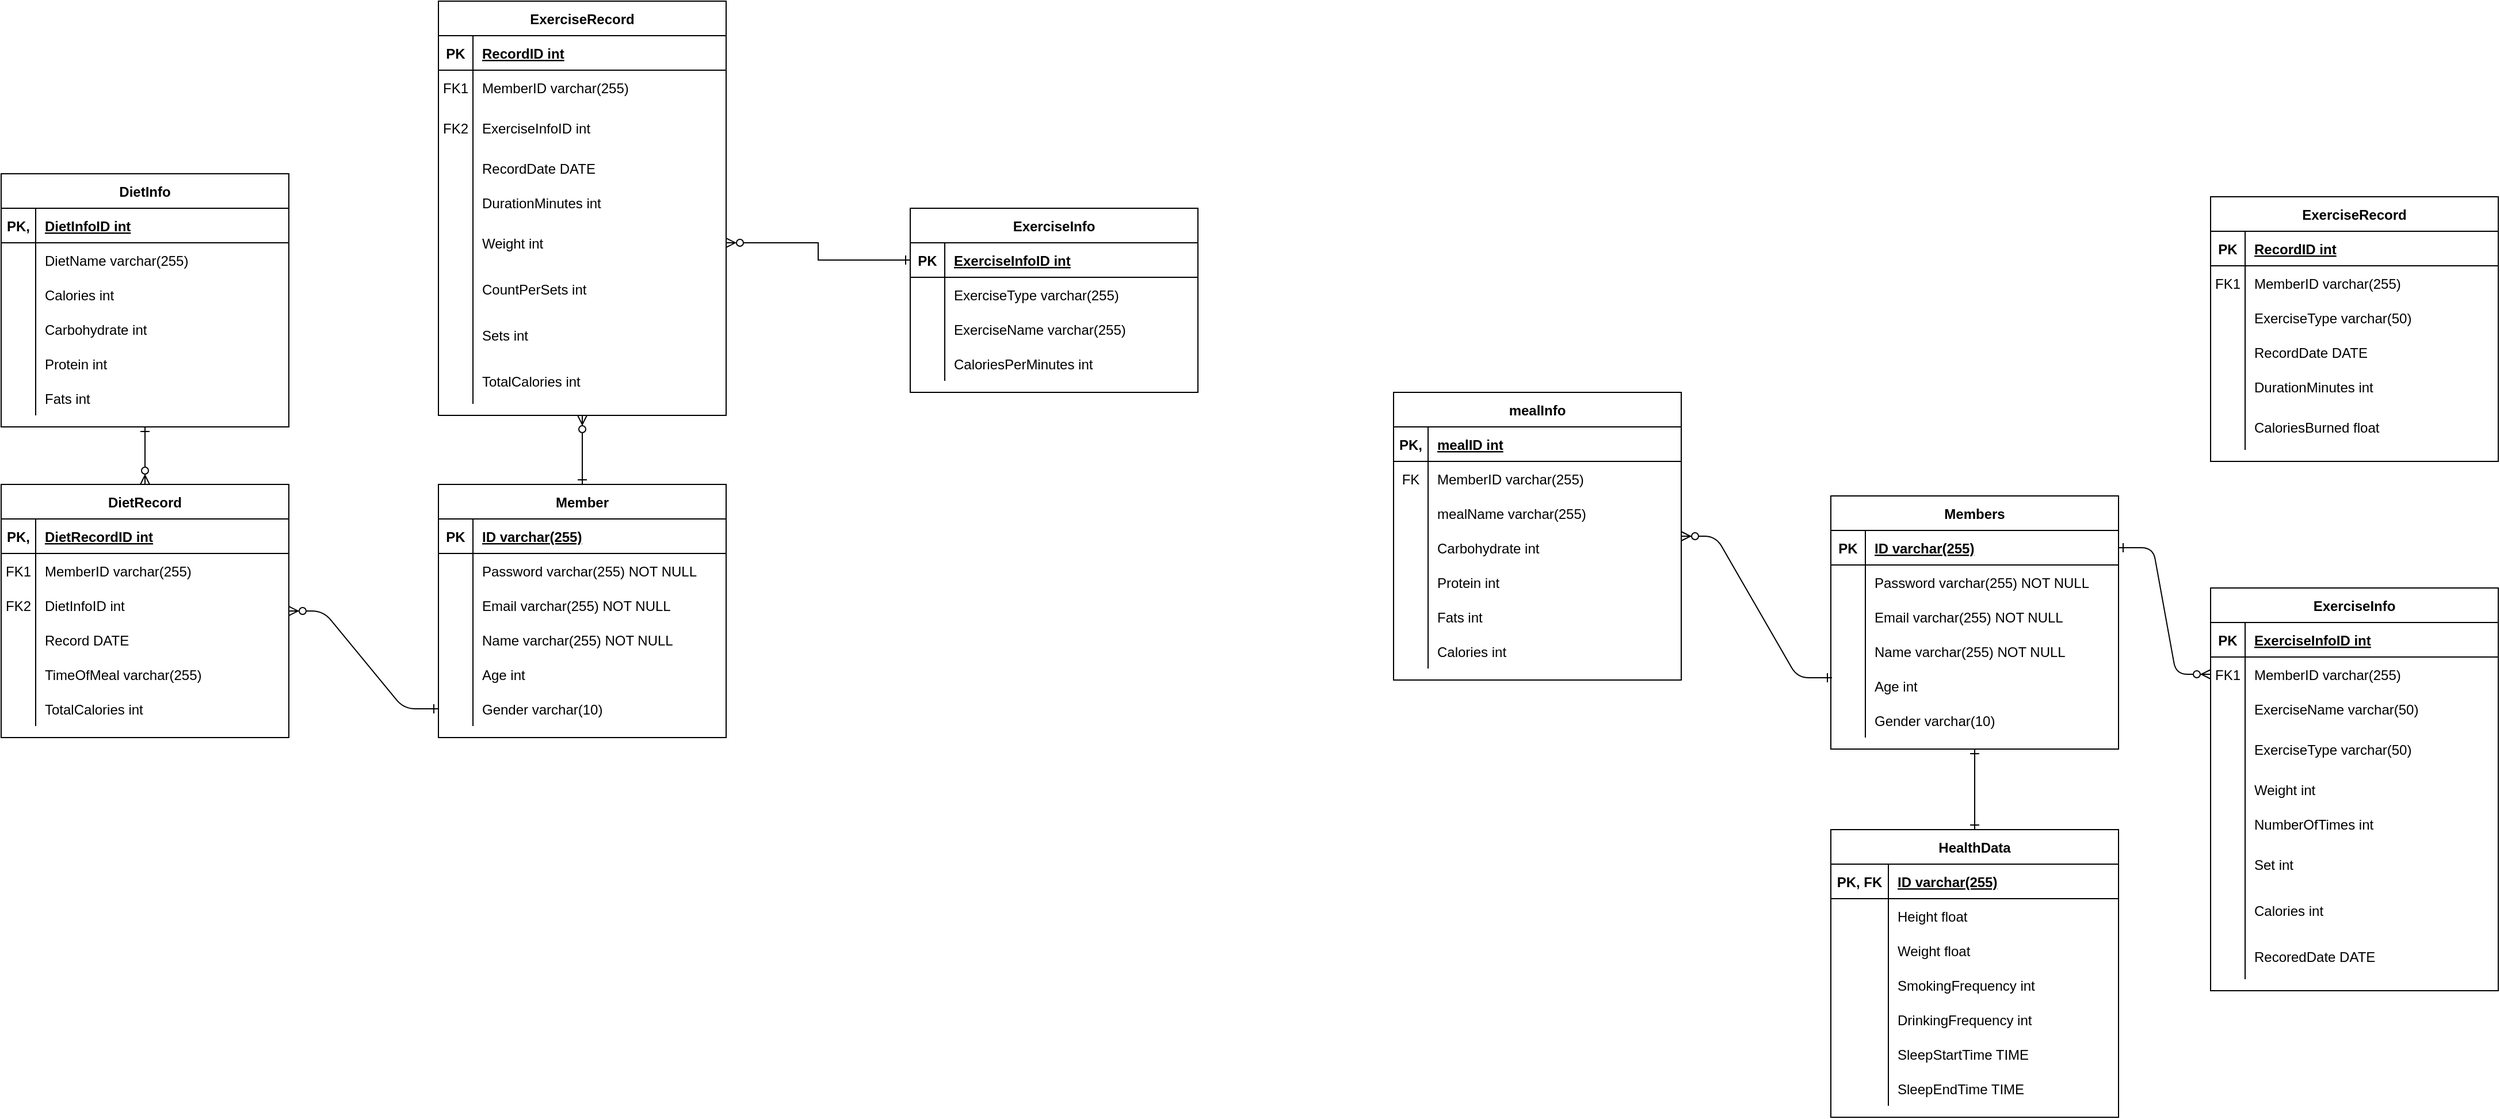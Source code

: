 <mxfile version="22.1.11" type="device">
  <diagram id="R2lEEEUBdFMjLlhIrx00" name="Page-1">
    <mxGraphModel dx="2284" dy="1838" grid="1" gridSize="10" guides="1" tooltips="1" connect="1" arrows="1" fold="1" page="1" pageScale="1" pageWidth="850" pageHeight="1100" math="0" shadow="0" extFonts="Permanent Marker^https://fonts.googleapis.com/css?family=Permanent+Marker">
      <root>
        <mxCell id="0" />
        <mxCell id="1" parent="0" />
        <mxCell id="C-vyLk0tnHw3VtMMgP7b-2" value="ExerciseInfo" style="shape=table;startSize=30;container=1;collapsible=1;childLayout=tableLayout;fixedRows=1;rowLines=0;fontStyle=1;align=center;resizeLast=1;" parent="1" vertex="1">
          <mxGeometry x="530" y="-120" width="250" height="160.0" as="geometry" />
        </mxCell>
        <mxCell id="C-vyLk0tnHw3VtMMgP7b-3" value="" style="shape=partialRectangle;collapsible=0;dropTarget=0;pointerEvents=0;fillColor=none;points=[[0,0.5],[1,0.5]];portConstraint=eastwest;top=0;left=0;right=0;bottom=1;" parent="C-vyLk0tnHw3VtMMgP7b-2" vertex="1">
          <mxGeometry y="30" width="250" height="30" as="geometry" />
        </mxCell>
        <mxCell id="C-vyLk0tnHw3VtMMgP7b-4" value="PK" style="shape=partialRectangle;overflow=hidden;connectable=0;fillColor=none;top=0;left=0;bottom=0;right=0;fontStyle=1;" parent="C-vyLk0tnHw3VtMMgP7b-3" vertex="1">
          <mxGeometry width="30" height="30" as="geometry">
            <mxRectangle width="30" height="30" as="alternateBounds" />
          </mxGeometry>
        </mxCell>
        <mxCell id="C-vyLk0tnHw3VtMMgP7b-5" value="ExerciseInfoID int" style="shape=partialRectangle;overflow=hidden;connectable=0;fillColor=none;top=0;left=0;bottom=0;right=0;align=left;spacingLeft=6;fontStyle=5;" parent="C-vyLk0tnHw3VtMMgP7b-3" vertex="1">
          <mxGeometry x="30" width="220" height="30" as="geometry">
            <mxRectangle width="220" height="30" as="alternateBounds" />
          </mxGeometry>
        </mxCell>
        <mxCell id="C-vyLk0tnHw3VtMMgP7b-6" value="" style="shape=partialRectangle;collapsible=0;dropTarget=0;pointerEvents=0;fillColor=none;points=[[0,0.5],[1,0.5]];portConstraint=eastwest;top=0;left=0;right=0;bottom=0;" parent="C-vyLk0tnHw3VtMMgP7b-2" vertex="1">
          <mxGeometry y="60" width="250" height="30" as="geometry" />
        </mxCell>
        <mxCell id="C-vyLk0tnHw3VtMMgP7b-7" value="" style="shape=partialRectangle;overflow=hidden;connectable=0;fillColor=none;top=0;left=0;bottom=0;right=0;" parent="C-vyLk0tnHw3VtMMgP7b-6" vertex="1">
          <mxGeometry width="30" height="30" as="geometry">
            <mxRectangle width="30" height="30" as="alternateBounds" />
          </mxGeometry>
        </mxCell>
        <mxCell id="C-vyLk0tnHw3VtMMgP7b-8" value="ExerciseType varchar(255)" style="shape=partialRectangle;overflow=hidden;connectable=0;fillColor=none;top=0;left=0;bottom=0;right=0;align=left;spacingLeft=6;" parent="C-vyLk0tnHw3VtMMgP7b-6" vertex="1">
          <mxGeometry x="30" width="220" height="30" as="geometry">
            <mxRectangle width="220" height="30" as="alternateBounds" />
          </mxGeometry>
        </mxCell>
        <mxCell id="twtLm2fbiv5z6fSN3HUO-55" value="" style="shape=partialRectangle;collapsible=0;dropTarget=0;pointerEvents=0;fillColor=none;points=[[0,0.5],[1,0.5]];portConstraint=eastwest;top=0;left=0;right=0;bottom=0;" parent="C-vyLk0tnHw3VtMMgP7b-2" vertex="1">
          <mxGeometry y="90" width="250" height="30" as="geometry" />
        </mxCell>
        <mxCell id="twtLm2fbiv5z6fSN3HUO-56" value="" style="shape=partialRectangle;overflow=hidden;connectable=0;fillColor=none;top=0;left=0;bottom=0;right=0;" parent="twtLm2fbiv5z6fSN3HUO-55" vertex="1">
          <mxGeometry width="30" height="30" as="geometry">
            <mxRectangle width="30" height="30" as="alternateBounds" />
          </mxGeometry>
        </mxCell>
        <mxCell id="twtLm2fbiv5z6fSN3HUO-57" value="ExerciseName varchar(255)" style="shape=partialRectangle;overflow=hidden;connectable=0;fillColor=none;top=0;left=0;bottom=0;right=0;align=left;spacingLeft=6;" parent="twtLm2fbiv5z6fSN3HUO-55" vertex="1">
          <mxGeometry x="30" width="220" height="30" as="geometry">
            <mxRectangle width="220" height="30" as="alternateBounds" />
          </mxGeometry>
        </mxCell>
        <mxCell id="hRRJ4Lckd4z-iIStWg98-421" value="" style="shape=partialRectangle;collapsible=0;dropTarget=0;pointerEvents=0;fillColor=none;points=[[0,0.5],[1,0.5]];portConstraint=eastwest;top=0;left=0;right=0;bottom=0;" parent="C-vyLk0tnHw3VtMMgP7b-2" vertex="1">
          <mxGeometry y="120" width="250" height="30" as="geometry" />
        </mxCell>
        <mxCell id="hRRJ4Lckd4z-iIStWg98-422" value="" style="shape=partialRectangle;overflow=hidden;connectable=0;fillColor=none;top=0;left=0;bottom=0;right=0;" parent="hRRJ4Lckd4z-iIStWg98-421" vertex="1">
          <mxGeometry width="30" height="30" as="geometry">
            <mxRectangle width="30" height="30" as="alternateBounds" />
          </mxGeometry>
        </mxCell>
        <mxCell id="hRRJ4Lckd4z-iIStWg98-423" value="CaloriesPerMinutes int" style="shape=partialRectangle;overflow=hidden;connectable=0;fillColor=none;top=0;left=0;bottom=0;right=0;align=left;spacingLeft=6;" parent="hRRJ4Lckd4z-iIStWg98-421" vertex="1">
          <mxGeometry x="30" width="220" height="30" as="geometry">
            <mxRectangle width="220" height="30" as="alternateBounds" />
          </mxGeometry>
        </mxCell>
        <mxCell id="t5Y5Qt7K6nvvw4IexQu6-97" value="" style="edgeStyle=orthogonalEdgeStyle;rounded=0;orthogonalLoop=1;jettySize=auto;html=1;entryX=0.5;entryY=1;entryDx=0;entryDy=0;endArrow=ERzeroToMany;endFill=0;startArrow=ERone;startFill=0;exitX=0.5;exitY=0;exitDx=0;exitDy=0;" parent="1" source="C-vyLk0tnHw3VtMMgP7b-23" target="t5Y5Qt7K6nvvw4IexQu6-75" edge="1">
          <mxGeometry relative="1" as="geometry">
            <Array as="points">
              <mxPoint x="245" y="110" />
              <mxPoint x="245" y="110" />
            </Array>
          </mxGeometry>
        </mxCell>
        <mxCell id="C-vyLk0tnHw3VtMMgP7b-23" value="Member" style="shape=table;startSize=30;container=1;collapsible=1;childLayout=tableLayout;fixedRows=1;rowLines=0;fontStyle=1;align=center;resizeLast=1;" parent="1" vertex="1">
          <mxGeometry x="120" y="120" width="250" height="220" as="geometry" />
        </mxCell>
        <mxCell id="C-vyLk0tnHw3VtMMgP7b-24" value="" style="shape=partialRectangle;collapsible=0;dropTarget=0;pointerEvents=0;fillColor=none;points=[[0,0.5],[1,0.5]];portConstraint=eastwest;top=0;left=0;right=0;bottom=1;" parent="C-vyLk0tnHw3VtMMgP7b-23" vertex="1">
          <mxGeometry y="30" width="250" height="30" as="geometry" />
        </mxCell>
        <mxCell id="C-vyLk0tnHw3VtMMgP7b-25" value="PK" style="shape=partialRectangle;overflow=hidden;connectable=0;fillColor=none;top=0;left=0;bottom=0;right=0;fontStyle=1;" parent="C-vyLk0tnHw3VtMMgP7b-24" vertex="1">
          <mxGeometry width="30" height="30" as="geometry">
            <mxRectangle width="30" height="30" as="alternateBounds" />
          </mxGeometry>
        </mxCell>
        <mxCell id="C-vyLk0tnHw3VtMMgP7b-26" value="ID varchar(255)" style="shape=partialRectangle;overflow=hidden;connectable=0;fillColor=none;top=0;left=0;bottom=0;right=0;align=left;spacingLeft=6;fontStyle=5;" parent="C-vyLk0tnHw3VtMMgP7b-24" vertex="1">
          <mxGeometry x="30" width="220" height="30" as="geometry">
            <mxRectangle width="220" height="30" as="alternateBounds" />
          </mxGeometry>
        </mxCell>
        <mxCell id="_bCIxhL7a7mEiQE572kx-6" value="" style="shape=partialRectangle;collapsible=0;dropTarget=0;pointerEvents=0;fillColor=none;points=[[0,0.5],[1,0.5]];portConstraint=eastwest;top=0;left=0;right=0;bottom=0;" parent="C-vyLk0tnHw3VtMMgP7b-23" vertex="1">
          <mxGeometry y="60" width="250" height="30" as="geometry" />
        </mxCell>
        <mxCell id="_bCIxhL7a7mEiQE572kx-7" value="" style="shape=partialRectangle;overflow=hidden;connectable=0;fillColor=none;top=0;left=0;bottom=0;right=0;" parent="_bCIxhL7a7mEiQE572kx-6" vertex="1">
          <mxGeometry width="30" height="30" as="geometry">
            <mxRectangle width="30" height="30" as="alternateBounds" />
          </mxGeometry>
        </mxCell>
        <mxCell id="_bCIxhL7a7mEiQE572kx-8" value="Password varchar(255) NOT NULL" style="shape=partialRectangle;overflow=hidden;connectable=0;fillColor=none;top=0;left=0;bottom=0;right=0;align=left;spacingLeft=6;" parent="_bCIxhL7a7mEiQE572kx-6" vertex="1">
          <mxGeometry x="30" width="220" height="30" as="geometry">
            <mxRectangle width="220" height="30" as="alternateBounds" />
          </mxGeometry>
        </mxCell>
        <mxCell id="twtLm2fbiv5z6fSN3HUO-4" value="" style="shape=partialRectangle;collapsible=0;dropTarget=0;pointerEvents=0;fillColor=none;points=[[0,0.5],[1,0.5]];portConstraint=eastwest;top=0;left=0;right=0;bottom=0;" parent="C-vyLk0tnHw3VtMMgP7b-23" vertex="1">
          <mxGeometry y="90" width="250" height="30" as="geometry" />
        </mxCell>
        <mxCell id="twtLm2fbiv5z6fSN3HUO-5" value="" style="shape=partialRectangle;overflow=hidden;connectable=0;fillColor=none;top=0;left=0;bottom=0;right=0;" parent="twtLm2fbiv5z6fSN3HUO-4" vertex="1">
          <mxGeometry width="30" height="30" as="geometry">
            <mxRectangle width="30" height="30" as="alternateBounds" />
          </mxGeometry>
        </mxCell>
        <mxCell id="twtLm2fbiv5z6fSN3HUO-6" value="Email varchar(255) NOT NULL" style="shape=partialRectangle;overflow=hidden;connectable=0;fillColor=none;top=0;left=0;bottom=0;right=0;align=left;spacingLeft=6;" parent="twtLm2fbiv5z6fSN3HUO-4" vertex="1">
          <mxGeometry x="30" width="220" height="30" as="geometry">
            <mxRectangle width="220" height="30" as="alternateBounds" />
          </mxGeometry>
        </mxCell>
        <mxCell id="twtLm2fbiv5z6fSN3HUO-1" value="" style="shape=partialRectangle;collapsible=0;dropTarget=0;pointerEvents=0;fillColor=none;points=[[0,0.5],[1,0.5]];portConstraint=eastwest;top=0;left=0;right=0;bottom=0;" parent="C-vyLk0tnHw3VtMMgP7b-23" vertex="1">
          <mxGeometry y="120" width="250" height="30" as="geometry" />
        </mxCell>
        <mxCell id="twtLm2fbiv5z6fSN3HUO-2" value="" style="shape=partialRectangle;overflow=hidden;connectable=0;fillColor=none;top=0;left=0;bottom=0;right=0;" parent="twtLm2fbiv5z6fSN3HUO-1" vertex="1">
          <mxGeometry width="30" height="30" as="geometry">
            <mxRectangle width="30" height="30" as="alternateBounds" />
          </mxGeometry>
        </mxCell>
        <mxCell id="twtLm2fbiv5z6fSN3HUO-3" value="Name varchar(255) NOT NULL" style="shape=partialRectangle;overflow=hidden;connectable=0;fillColor=none;top=0;left=0;bottom=0;right=0;align=left;spacingLeft=6;" parent="twtLm2fbiv5z6fSN3HUO-1" vertex="1">
          <mxGeometry x="30" width="220" height="30" as="geometry">
            <mxRectangle width="220" height="30" as="alternateBounds" />
          </mxGeometry>
        </mxCell>
        <mxCell id="t5Y5Qt7K6nvvw4IexQu6-38" value="" style="shape=partialRectangle;collapsible=0;dropTarget=0;pointerEvents=0;fillColor=none;points=[[0,0.5],[1,0.5]];portConstraint=eastwest;top=0;left=0;right=0;bottom=0;" parent="C-vyLk0tnHw3VtMMgP7b-23" vertex="1">
          <mxGeometry y="150" width="250" height="30" as="geometry" />
        </mxCell>
        <mxCell id="t5Y5Qt7K6nvvw4IexQu6-39" value="" style="shape=partialRectangle;overflow=hidden;connectable=0;fillColor=none;top=0;left=0;bottom=0;right=0;" parent="t5Y5Qt7K6nvvw4IexQu6-38" vertex="1">
          <mxGeometry width="30" height="30" as="geometry">
            <mxRectangle width="30" height="30" as="alternateBounds" />
          </mxGeometry>
        </mxCell>
        <mxCell id="t5Y5Qt7K6nvvw4IexQu6-40" value="Age int" style="shape=partialRectangle;overflow=hidden;connectable=0;fillColor=none;top=0;left=0;bottom=0;right=0;align=left;spacingLeft=6;" parent="t5Y5Qt7K6nvvw4IexQu6-38" vertex="1">
          <mxGeometry x="30" width="220" height="30" as="geometry">
            <mxRectangle width="220" height="30" as="alternateBounds" />
          </mxGeometry>
        </mxCell>
        <mxCell id="hRRJ4Lckd4z-iIStWg98-1" value="" style="shape=partialRectangle;collapsible=0;dropTarget=0;pointerEvents=0;fillColor=none;points=[[0,0.5],[1,0.5]];portConstraint=eastwest;top=0;left=0;right=0;bottom=0;" parent="C-vyLk0tnHw3VtMMgP7b-23" vertex="1">
          <mxGeometry y="180" width="250" height="30" as="geometry" />
        </mxCell>
        <mxCell id="hRRJ4Lckd4z-iIStWg98-2" value="" style="shape=partialRectangle;overflow=hidden;connectable=0;fillColor=none;top=0;left=0;bottom=0;right=0;" parent="hRRJ4Lckd4z-iIStWg98-1" vertex="1">
          <mxGeometry width="30" height="30" as="geometry">
            <mxRectangle width="30" height="30" as="alternateBounds" />
          </mxGeometry>
        </mxCell>
        <mxCell id="hRRJ4Lckd4z-iIStWg98-3" value="Gender varchar(10)" style="shape=partialRectangle;overflow=hidden;connectable=0;fillColor=none;top=0;left=0;bottom=0;right=0;align=left;spacingLeft=6;" parent="hRRJ4Lckd4z-iIStWg98-1" vertex="1">
          <mxGeometry x="30" width="220" height="30" as="geometry">
            <mxRectangle width="220" height="30" as="alternateBounds" />
          </mxGeometry>
        </mxCell>
        <mxCell id="t5Y5Qt7K6nvvw4IexQu6-75" value="ExerciseRecord" style="shape=table;startSize=30;container=1;collapsible=1;childLayout=tableLayout;fixedRows=1;rowLines=0;fontStyle=1;align=center;resizeLast=1;" parent="1" vertex="1">
          <mxGeometry x="120" y="-300" width="250" height="360" as="geometry" />
        </mxCell>
        <mxCell id="t5Y5Qt7K6nvvw4IexQu6-76" value="" style="shape=partialRectangle;collapsible=0;dropTarget=0;pointerEvents=0;fillColor=none;points=[[0,0.5],[1,0.5]];portConstraint=eastwest;top=0;left=0;right=0;bottom=1;" parent="t5Y5Qt7K6nvvw4IexQu6-75" vertex="1">
          <mxGeometry y="30" width="250" height="30" as="geometry" />
        </mxCell>
        <mxCell id="t5Y5Qt7K6nvvw4IexQu6-77" value="PK" style="shape=partialRectangle;overflow=hidden;connectable=0;fillColor=none;top=0;left=0;bottom=0;right=0;fontStyle=1;" parent="t5Y5Qt7K6nvvw4IexQu6-76" vertex="1">
          <mxGeometry width="30" height="30" as="geometry">
            <mxRectangle width="30" height="30" as="alternateBounds" />
          </mxGeometry>
        </mxCell>
        <mxCell id="t5Y5Qt7K6nvvw4IexQu6-78" value="RecordID int" style="shape=partialRectangle;overflow=hidden;connectable=0;fillColor=none;top=0;left=0;bottom=0;right=0;align=left;spacingLeft=6;fontStyle=5;" parent="t5Y5Qt7K6nvvw4IexQu6-76" vertex="1">
          <mxGeometry x="30" width="220" height="30" as="geometry">
            <mxRectangle width="220" height="30" as="alternateBounds" />
          </mxGeometry>
        </mxCell>
        <mxCell id="t5Y5Qt7K6nvvw4IexQu6-79" value="" style="shape=partialRectangle;collapsible=0;dropTarget=0;pointerEvents=0;fillColor=none;points=[[0,0.5],[1,0.5]];portConstraint=eastwest;top=0;left=0;right=0;bottom=0;" parent="t5Y5Qt7K6nvvw4IexQu6-75" vertex="1">
          <mxGeometry y="60" width="250" height="30" as="geometry" />
        </mxCell>
        <mxCell id="t5Y5Qt7K6nvvw4IexQu6-80" value="FK1" style="shape=partialRectangle;overflow=hidden;connectable=0;fillColor=none;top=0;left=0;bottom=0;right=0;" parent="t5Y5Qt7K6nvvw4IexQu6-79" vertex="1">
          <mxGeometry width="30" height="30" as="geometry">
            <mxRectangle width="30" height="30" as="alternateBounds" />
          </mxGeometry>
        </mxCell>
        <mxCell id="t5Y5Qt7K6nvvw4IexQu6-81" value="MemberID varchar(255)" style="shape=partialRectangle;overflow=hidden;connectable=0;fillColor=none;top=0;left=0;bottom=0;right=0;align=left;spacingLeft=6;" parent="t5Y5Qt7K6nvvw4IexQu6-79" vertex="1">
          <mxGeometry x="30" width="220" height="30" as="geometry">
            <mxRectangle width="220" height="30" as="alternateBounds" />
          </mxGeometry>
        </mxCell>
        <mxCell id="hRRJ4Lckd4z-iIStWg98-393" value="" style="shape=partialRectangle;collapsible=0;dropTarget=0;pointerEvents=0;fillColor=none;points=[[0,0.5],[1,0.5]];portConstraint=eastwest;top=0;left=0;right=0;bottom=0;" parent="t5Y5Qt7K6nvvw4IexQu6-75" vertex="1">
          <mxGeometry y="90" width="250" height="40" as="geometry" />
        </mxCell>
        <mxCell id="hRRJ4Lckd4z-iIStWg98-394" value="FK2" style="shape=partialRectangle;overflow=hidden;connectable=0;fillColor=none;top=0;left=0;bottom=0;right=0;" parent="hRRJ4Lckd4z-iIStWg98-393" vertex="1">
          <mxGeometry width="30" height="40" as="geometry">
            <mxRectangle width="30" height="40" as="alternateBounds" />
          </mxGeometry>
        </mxCell>
        <mxCell id="hRRJ4Lckd4z-iIStWg98-395" value="ExerciseInfoID int" style="shape=partialRectangle;overflow=hidden;connectable=0;fillColor=none;top=0;left=0;bottom=0;right=0;align=left;spacingLeft=6;" parent="hRRJ4Lckd4z-iIStWg98-393" vertex="1">
          <mxGeometry x="30" width="220" height="40" as="geometry">
            <mxRectangle width="220" height="40" as="alternateBounds" />
          </mxGeometry>
        </mxCell>
        <mxCell id="t5Y5Qt7K6nvvw4IexQu6-85" value="" style="shape=partialRectangle;collapsible=0;dropTarget=0;pointerEvents=0;fillColor=none;points=[[0,0.5],[1,0.5]];portConstraint=eastwest;top=0;left=0;right=0;bottom=0;" parent="t5Y5Qt7K6nvvw4IexQu6-75" vertex="1">
          <mxGeometry y="130" width="250" height="30" as="geometry" />
        </mxCell>
        <mxCell id="t5Y5Qt7K6nvvw4IexQu6-86" value="" style="shape=partialRectangle;overflow=hidden;connectable=0;fillColor=none;top=0;left=0;bottom=0;right=0;" parent="t5Y5Qt7K6nvvw4IexQu6-85" vertex="1">
          <mxGeometry width="30" height="30" as="geometry">
            <mxRectangle width="30" height="30" as="alternateBounds" />
          </mxGeometry>
        </mxCell>
        <mxCell id="t5Y5Qt7K6nvvw4IexQu6-87" value="RecordDate DATE" style="shape=partialRectangle;overflow=hidden;connectable=0;fillColor=none;top=0;left=0;bottom=0;right=0;align=left;spacingLeft=6;" parent="t5Y5Qt7K6nvvw4IexQu6-85" vertex="1">
          <mxGeometry x="30" width="220" height="30" as="geometry">
            <mxRectangle width="220" height="30" as="alternateBounds" />
          </mxGeometry>
        </mxCell>
        <mxCell id="t5Y5Qt7K6nvvw4IexQu6-88" value="" style="shape=partialRectangle;collapsible=0;dropTarget=0;pointerEvents=0;fillColor=none;points=[[0,0.5],[1,0.5]];portConstraint=eastwest;top=0;left=0;right=0;bottom=0;" parent="t5Y5Qt7K6nvvw4IexQu6-75" vertex="1">
          <mxGeometry y="160" width="250" height="30" as="geometry" />
        </mxCell>
        <mxCell id="t5Y5Qt7K6nvvw4IexQu6-89" value="" style="shape=partialRectangle;overflow=hidden;connectable=0;fillColor=none;top=0;left=0;bottom=0;right=0;" parent="t5Y5Qt7K6nvvw4IexQu6-88" vertex="1">
          <mxGeometry width="30" height="30" as="geometry">
            <mxRectangle width="30" height="30" as="alternateBounds" />
          </mxGeometry>
        </mxCell>
        <mxCell id="t5Y5Qt7K6nvvw4IexQu6-90" value="DurationMinutes int" style="shape=partialRectangle;overflow=hidden;connectable=0;fillColor=none;top=0;left=0;bottom=0;right=0;align=left;spacingLeft=6;" parent="t5Y5Qt7K6nvvw4IexQu6-88" vertex="1">
          <mxGeometry x="30" width="220" height="30" as="geometry">
            <mxRectangle width="220" height="30" as="alternateBounds" />
          </mxGeometry>
        </mxCell>
        <mxCell id="hRRJ4Lckd4z-iIStWg98-396" value="" style="shape=partialRectangle;collapsible=0;dropTarget=0;pointerEvents=0;fillColor=none;points=[[0,0.5],[1,0.5]];portConstraint=eastwest;top=0;left=0;right=0;bottom=0;" parent="t5Y5Qt7K6nvvw4IexQu6-75" vertex="1">
          <mxGeometry y="190" width="250" height="40" as="geometry" />
        </mxCell>
        <mxCell id="hRRJ4Lckd4z-iIStWg98-397" value="" style="shape=partialRectangle;overflow=hidden;connectable=0;fillColor=none;top=0;left=0;bottom=0;right=0;" parent="hRRJ4Lckd4z-iIStWg98-396" vertex="1">
          <mxGeometry width="30" height="40" as="geometry">
            <mxRectangle width="30" height="40" as="alternateBounds" />
          </mxGeometry>
        </mxCell>
        <mxCell id="hRRJ4Lckd4z-iIStWg98-398" value="Weight int" style="shape=partialRectangle;overflow=hidden;connectable=0;fillColor=none;top=0;left=0;bottom=0;right=0;align=left;spacingLeft=6;" parent="hRRJ4Lckd4z-iIStWg98-396" vertex="1">
          <mxGeometry x="30" width="220" height="40" as="geometry">
            <mxRectangle width="220" height="40" as="alternateBounds" />
          </mxGeometry>
        </mxCell>
        <mxCell id="hRRJ4Lckd4z-iIStWg98-405" value="" style="shape=partialRectangle;collapsible=0;dropTarget=0;pointerEvents=0;fillColor=none;points=[[0,0.5],[1,0.5]];portConstraint=eastwest;top=0;left=0;right=0;bottom=0;" parent="t5Y5Qt7K6nvvw4IexQu6-75" vertex="1">
          <mxGeometry y="230" width="250" height="40" as="geometry" />
        </mxCell>
        <mxCell id="hRRJ4Lckd4z-iIStWg98-406" value="" style="shape=partialRectangle;overflow=hidden;connectable=0;fillColor=none;top=0;left=0;bottom=0;right=0;" parent="hRRJ4Lckd4z-iIStWg98-405" vertex="1">
          <mxGeometry width="30" height="40" as="geometry">
            <mxRectangle width="30" height="40" as="alternateBounds" />
          </mxGeometry>
        </mxCell>
        <mxCell id="hRRJ4Lckd4z-iIStWg98-407" value="CountPerSets int" style="shape=partialRectangle;overflow=hidden;connectable=0;fillColor=none;top=0;left=0;bottom=0;right=0;align=left;spacingLeft=6;" parent="hRRJ4Lckd4z-iIStWg98-405" vertex="1">
          <mxGeometry x="30" width="220" height="40" as="geometry">
            <mxRectangle width="220" height="40" as="alternateBounds" />
          </mxGeometry>
        </mxCell>
        <mxCell id="hRRJ4Lckd4z-iIStWg98-494" value="" style="shape=partialRectangle;collapsible=0;dropTarget=0;pointerEvents=0;fillColor=none;points=[[0,0.5],[1,0.5]];portConstraint=eastwest;top=0;left=0;right=0;bottom=0;" parent="t5Y5Qt7K6nvvw4IexQu6-75" vertex="1">
          <mxGeometry y="270" width="250" height="40" as="geometry" />
        </mxCell>
        <mxCell id="hRRJ4Lckd4z-iIStWg98-495" value="" style="shape=partialRectangle;overflow=hidden;connectable=0;fillColor=none;top=0;left=0;bottom=0;right=0;" parent="hRRJ4Lckd4z-iIStWg98-494" vertex="1">
          <mxGeometry width="30" height="40" as="geometry">
            <mxRectangle width="30" height="40" as="alternateBounds" />
          </mxGeometry>
        </mxCell>
        <mxCell id="hRRJ4Lckd4z-iIStWg98-496" value="Sets int" style="shape=partialRectangle;overflow=hidden;connectable=0;fillColor=none;top=0;left=0;bottom=0;right=0;align=left;spacingLeft=6;" parent="hRRJ4Lckd4z-iIStWg98-494" vertex="1">
          <mxGeometry x="30" width="220" height="40" as="geometry">
            <mxRectangle width="220" height="40" as="alternateBounds" />
          </mxGeometry>
        </mxCell>
        <mxCell id="hRRJ4Lckd4z-iIStWg98-408" value="" style="shape=partialRectangle;collapsible=0;dropTarget=0;pointerEvents=0;fillColor=none;points=[[0,0.5],[1,0.5]];portConstraint=eastwest;top=0;left=0;right=0;bottom=0;" parent="t5Y5Qt7K6nvvw4IexQu6-75" vertex="1">
          <mxGeometry y="310" width="250" height="40" as="geometry" />
        </mxCell>
        <mxCell id="hRRJ4Lckd4z-iIStWg98-409" value="" style="shape=partialRectangle;overflow=hidden;connectable=0;fillColor=none;top=0;left=0;bottom=0;right=0;" parent="hRRJ4Lckd4z-iIStWg98-408" vertex="1">
          <mxGeometry width="30" height="40" as="geometry">
            <mxRectangle width="30" height="40" as="alternateBounds" />
          </mxGeometry>
        </mxCell>
        <mxCell id="hRRJ4Lckd4z-iIStWg98-410" value="TotalCalories int" style="shape=partialRectangle;overflow=hidden;connectable=0;fillColor=none;top=0;left=0;bottom=0;right=0;align=left;spacingLeft=6;" parent="hRRJ4Lckd4z-iIStWg98-408" vertex="1">
          <mxGeometry x="30" width="220" height="40" as="geometry">
            <mxRectangle width="220" height="40" as="alternateBounds" />
          </mxGeometry>
        </mxCell>
        <mxCell id="hRRJ4Lckd4z-iIStWg98-63" value="DietRecord" style="shape=table;startSize=30;container=1;collapsible=1;childLayout=tableLayout;fixedRows=1;rowLines=0;fontStyle=1;align=center;resizeLast=1;" parent="1" vertex="1">
          <mxGeometry x="-260" y="120" width="250" height="220" as="geometry" />
        </mxCell>
        <mxCell id="hRRJ4Lckd4z-iIStWg98-64" value="" style="shape=partialRectangle;collapsible=0;dropTarget=0;pointerEvents=0;fillColor=none;points=[[0,0.5],[1,0.5]];portConstraint=eastwest;top=0;left=0;right=0;bottom=1;" parent="hRRJ4Lckd4z-iIStWg98-63" vertex="1">
          <mxGeometry y="30" width="250" height="30" as="geometry" />
        </mxCell>
        <mxCell id="hRRJ4Lckd4z-iIStWg98-65" value="PK," style="shape=partialRectangle;overflow=hidden;connectable=0;fillColor=none;top=0;left=0;bottom=0;right=0;fontStyle=1;" parent="hRRJ4Lckd4z-iIStWg98-64" vertex="1">
          <mxGeometry width="30.0" height="30" as="geometry">
            <mxRectangle width="30.0" height="30" as="alternateBounds" />
          </mxGeometry>
        </mxCell>
        <mxCell id="hRRJ4Lckd4z-iIStWg98-66" value="DietRecordID int" style="shape=partialRectangle;overflow=hidden;connectable=0;fillColor=none;top=0;left=0;bottom=0;right=0;align=left;spacingLeft=6;fontStyle=5;" parent="hRRJ4Lckd4z-iIStWg98-64" vertex="1">
          <mxGeometry x="30.0" width="220.0" height="30" as="geometry">
            <mxRectangle width="220.0" height="30" as="alternateBounds" />
          </mxGeometry>
        </mxCell>
        <mxCell id="hRRJ4Lckd4z-iIStWg98-67" value="" style="shape=partialRectangle;collapsible=0;dropTarget=0;pointerEvents=0;fillColor=none;points=[[0,0.5],[1,0.5]];portConstraint=eastwest;top=0;left=0;right=0;bottom=0;" parent="hRRJ4Lckd4z-iIStWg98-63" vertex="1">
          <mxGeometry y="60" width="250" height="30" as="geometry" />
        </mxCell>
        <mxCell id="hRRJ4Lckd4z-iIStWg98-68" value="FK1" style="shape=partialRectangle;overflow=hidden;connectable=0;fillColor=none;top=0;left=0;bottom=0;right=0;" parent="hRRJ4Lckd4z-iIStWg98-67" vertex="1">
          <mxGeometry width="30.0" height="30" as="geometry">
            <mxRectangle width="30.0" height="30" as="alternateBounds" />
          </mxGeometry>
        </mxCell>
        <mxCell id="hRRJ4Lckd4z-iIStWg98-69" value="MemberID varchar(255)" style="shape=partialRectangle;overflow=hidden;connectable=0;fillColor=none;top=0;left=0;bottom=0;right=0;align=left;spacingLeft=6;" parent="hRRJ4Lckd4z-iIStWg98-67" vertex="1">
          <mxGeometry x="30.0" width="220.0" height="30" as="geometry">
            <mxRectangle width="220.0" height="30" as="alternateBounds" />
          </mxGeometry>
        </mxCell>
        <mxCell id="hRRJ4Lckd4z-iIStWg98-70" value="" style="shape=partialRectangle;collapsible=0;dropTarget=0;pointerEvents=0;fillColor=none;points=[[0,0.5],[1,0.5]];portConstraint=eastwest;top=0;left=0;right=0;bottom=0;" parent="hRRJ4Lckd4z-iIStWg98-63" vertex="1">
          <mxGeometry y="90" width="250" height="30" as="geometry" />
        </mxCell>
        <mxCell id="hRRJ4Lckd4z-iIStWg98-71" value="FK2" style="shape=partialRectangle;overflow=hidden;connectable=0;fillColor=none;top=0;left=0;bottom=0;right=0;" parent="hRRJ4Lckd4z-iIStWg98-70" vertex="1">
          <mxGeometry width="30.0" height="30" as="geometry">
            <mxRectangle width="30.0" height="30" as="alternateBounds" />
          </mxGeometry>
        </mxCell>
        <mxCell id="hRRJ4Lckd4z-iIStWg98-72" value="DietInfoID int" style="shape=partialRectangle;overflow=hidden;connectable=0;fillColor=none;top=0;left=0;bottom=0;right=0;align=left;spacingLeft=6;" parent="hRRJ4Lckd4z-iIStWg98-70" vertex="1">
          <mxGeometry x="30.0" width="220.0" height="30" as="geometry">
            <mxRectangle width="220.0" height="30" as="alternateBounds" />
          </mxGeometry>
        </mxCell>
        <mxCell id="hRRJ4Lckd4z-iIStWg98-490" value="" style="shape=partialRectangle;collapsible=0;dropTarget=0;pointerEvents=0;fillColor=none;points=[[0,0.5],[1,0.5]];portConstraint=eastwest;top=0;left=0;right=0;bottom=0;" parent="hRRJ4Lckd4z-iIStWg98-63" vertex="1">
          <mxGeometry y="120" width="250" height="30" as="geometry" />
        </mxCell>
        <mxCell id="hRRJ4Lckd4z-iIStWg98-491" value="" style="shape=partialRectangle;overflow=hidden;connectable=0;fillColor=none;top=0;left=0;bottom=0;right=0;" parent="hRRJ4Lckd4z-iIStWg98-490" vertex="1">
          <mxGeometry width="30.0" height="30" as="geometry">
            <mxRectangle width="30.0" height="30" as="alternateBounds" />
          </mxGeometry>
        </mxCell>
        <mxCell id="hRRJ4Lckd4z-iIStWg98-492" value="Record DATE" style="shape=partialRectangle;overflow=hidden;connectable=0;fillColor=none;top=0;left=0;bottom=0;right=0;align=left;spacingLeft=6;" parent="hRRJ4Lckd4z-iIStWg98-490" vertex="1">
          <mxGeometry x="30.0" width="220.0" height="30" as="geometry">
            <mxRectangle width="220.0" height="30" as="alternateBounds" />
          </mxGeometry>
        </mxCell>
        <mxCell id="hRRJ4Lckd4z-iIStWg98-497" value="" style="shape=partialRectangle;collapsible=0;dropTarget=0;pointerEvents=0;fillColor=none;points=[[0,0.5],[1,0.5]];portConstraint=eastwest;top=0;left=0;right=0;bottom=0;" parent="hRRJ4Lckd4z-iIStWg98-63" vertex="1">
          <mxGeometry y="150" width="250" height="30" as="geometry" />
        </mxCell>
        <mxCell id="hRRJ4Lckd4z-iIStWg98-498" value="" style="shape=partialRectangle;overflow=hidden;connectable=0;fillColor=none;top=0;left=0;bottom=0;right=0;" parent="hRRJ4Lckd4z-iIStWg98-497" vertex="1">
          <mxGeometry width="30.0" height="30" as="geometry">
            <mxRectangle width="30.0" height="30" as="alternateBounds" />
          </mxGeometry>
        </mxCell>
        <mxCell id="hRRJ4Lckd4z-iIStWg98-499" value="TimeOfMeal varchar(255)" style="shape=partialRectangle;overflow=hidden;connectable=0;fillColor=none;top=0;left=0;bottom=0;right=0;align=left;spacingLeft=6;" parent="hRRJ4Lckd4z-iIStWg98-497" vertex="1">
          <mxGeometry x="30.0" width="220.0" height="30" as="geometry">
            <mxRectangle width="220.0" height="30" as="alternateBounds" />
          </mxGeometry>
        </mxCell>
        <mxCell id="hRRJ4Lckd4z-iIStWg98-79" value="" style="shape=partialRectangle;collapsible=0;dropTarget=0;pointerEvents=0;fillColor=none;points=[[0,0.5],[1,0.5]];portConstraint=eastwest;top=0;left=0;right=0;bottom=0;" parent="hRRJ4Lckd4z-iIStWg98-63" vertex="1">
          <mxGeometry y="180" width="250" height="30" as="geometry" />
        </mxCell>
        <mxCell id="hRRJ4Lckd4z-iIStWg98-80" value="" style="shape=partialRectangle;overflow=hidden;connectable=0;fillColor=none;top=0;left=0;bottom=0;right=0;" parent="hRRJ4Lckd4z-iIStWg98-79" vertex="1">
          <mxGeometry width="30.0" height="30" as="geometry">
            <mxRectangle width="30.0" height="30" as="alternateBounds" />
          </mxGeometry>
        </mxCell>
        <mxCell id="hRRJ4Lckd4z-iIStWg98-81" value="TotalCalories int" style="shape=partialRectangle;overflow=hidden;connectable=0;fillColor=none;top=0;left=0;bottom=0;right=0;align=left;spacingLeft=6;" parent="hRRJ4Lckd4z-iIStWg98-79" vertex="1">
          <mxGeometry x="30.0" width="220.0" height="30" as="geometry">
            <mxRectangle width="220.0" height="30" as="alternateBounds" />
          </mxGeometry>
        </mxCell>
        <mxCell id="hRRJ4Lckd4z-iIStWg98-105" value="" style="edgeStyle=entityRelationEdgeStyle;endArrow=ERzeroToMany;startArrow=ERone;endFill=1;startFill=0;exitX=0;exitY=0.5;exitDx=0;exitDy=0;" parent="1" source="hRRJ4Lckd4z-iIStWg98-1" target="hRRJ4Lckd4z-iIStWg98-63" edge="1">
          <mxGeometry width="100" height="100" relative="1" as="geometry">
            <mxPoint x="380" y="175" as="sourcePoint" />
            <mxPoint x="460" y="205" as="targetPoint" />
          </mxGeometry>
        </mxCell>
        <mxCell id="hRRJ4Lckd4z-iIStWg98-251" value="" style="edgeStyle=entityRelationEdgeStyle;endArrow=ERzeroToMany;startArrow=ERone;endFill=1;startFill=0;" parent="1" source="hRRJ4Lckd4z-iIStWg98-282" target="hRRJ4Lckd4z-iIStWg98-256" edge="1">
          <mxGeometry width="100" height="100" relative="1" as="geometry">
            <mxPoint x="1550" y="730" as="sourcePoint" />
            <mxPoint x="1650" y="630" as="targetPoint" />
          </mxGeometry>
        </mxCell>
        <mxCell id="hRRJ4Lckd4z-iIStWg98-252" value="ExerciseInfo" style="shape=table;startSize=30;container=1;collapsible=1;childLayout=tableLayout;fixedRows=1;rowLines=0;fontStyle=1;align=center;resizeLast=1;" parent="1" vertex="1">
          <mxGeometry x="1660" y="210" width="250" height="350" as="geometry" />
        </mxCell>
        <mxCell id="hRRJ4Lckd4z-iIStWg98-253" value="" style="shape=partialRectangle;collapsible=0;dropTarget=0;pointerEvents=0;fillColor=none;points=[[0,0.5],[1,0.5]];portConstraint=eastwest;top=0;left=0;right=0;bottom=1;" parent="hRRJ4Lckd4z-iIStWg98-252" vertex="1">
          <mxGeometry y="30" width="250" height="30" as="geometry" />
        </mxCell>
        <mxCell id="hRRJ4Lckd4z-iIStWg98-254" value="PK" style="shape=partialRectangle;overflow=hidden;connectable=0;fillColor=none;top=0;left=0;bottom=0;right=0;fontStyle=1;" parent="hRRJ4Lckd4z-iIStWg98-253" vertex="1">
          <mxGeometry width="30" height="30" as="geometry">
            <mxRectangle width="30" height="30" as="alternateBounds" />
          </mxGeometry>
        </mxCell>
        <mxCell id="hRRJ4Lckd4z-iIStWg98-255" value="ExerciseInfoID int" style="shape=partialRectangle;overflow=hidden;connectable=0;fillColor=none;top=0;left=0;bottom=0;right=0;align=left;spacingLeft=6;fontStyle=5;" parent="hRRJ4Lckd4z-iIStWg98-253" vertex="1">
          <mxGeometry x="30" width="220" height="30" as="geometry">
            <mxRectangle width="220" height="30" as="alternateBounds" />
          </mxGeometry>
        </mxCell>
        <mxCell id="hRRJ4Lckd4z-iIStWg98-256" value="" style="shape=partialRectangle;collapsible=0;dropTarget=0;pointerEvents=0;fillColor=none;points=[[0,0.5],[1,0.5]];portConstraint=eastwest;top=0;left=0;right=0;bottom=0;" parent="hRRJ4Lckd4z-iIStWg98-252" vertex="1">
          <mxGeometry y="60" width="250" height="30" as="geometry" />
        </mxCell>
        <mxCell id="hRRJ4Lckd4z-iIStWg98-257" value="FK1" style="shape=partialRectangle;overflow=hidden;connectable=0;fillColor=none;top=0;left=0;bottom=0;right=0;" parent="hRRJ4Lckd4z-iIStWg98-256" vertex="1">
          <mxGeometry width="30" height="30" as="geometry">
            <mxRectangle width="30" height="30" as="alternateBounds" />
          </mxGeometry>
        </mxCell>
        <mxCell id="hRRJ4Lckd4z-iIStWg98-258" value="MemberID varchar(255)" style="shape=partialRectangle;overflow=hidden;connectable=0;fillColor=none;top=0;left=0;bottom=0;right=0;align=left;spacingLeft=6;" parent="hRRJ4Lckd4z-iIStWg98-256" vertex="1">
          <mxGeometry x="30" width="220" height="30" as="geometry">
            <mxRectangle width="220" height="30" as="alternateBounds" />
          </mxGeometry>
        </mxCell>
        <mxCell id="hRRJ4Lckd4z-iIStWg98-259" value="" style="shape=partialRectangle;collapsible=0;dropTarget=0;pointerEvents=0;fillColor=none;points=[[0,0.5],[1,0.5]];portConstraint=eastwest;top=0;left=0;right=0;bottom=0;" parent="hRRJ4Lckd4z-iIStWg98-252" vertex="1">
          <mxGeometry y="90" width="250" height="30" as="geometry" />
        </mxCell>
        <mxCell id="hRRJ4Lckd4z-iIStWg98-260" value="" style="shape=partialRectangle;overflow=hidden;connectable=0;fillColor=none;top=0;left=0;bottom=0;right=0;" parent="hRRJ4Lckd4z-iIStWg98-259" vertex="1">
          <mxGeometry width="30" height="30" as="geometry">
            <mxRectangle width="30" height="30" as="alternateBounds" />
          </mxGeometry>
        </mxCell>
        <mxCell id="hRRJ4Lckd4z-iIStWg98-261" value="ExerciseName varchar(50)" style="shape=partialRectangle;overflow=hidden;connectable=0;fillColor=none;top=0;left=0;bottom=0;right=0;align=left;spacingLeft=6;" parent="hRRJ4Lckd4z-iIStWg98-259" vertex="1">
          <mxGeometry x="30" width="220" height="30" as="geometry">
            <mxRectangle width="220" height="30" as="alternateBounds" />
          </mxGeometry>
        </mxCell>
        <mxCell id="hRRJ4Lckd4z-iIStWg98-262" value="" style="shape=partialRectangle;collapsible=0;dropTarget=0;pointerEvents=0;fillColor=none;points=[[0,0.5],[1,0.5]];portConstraint=eastwest;top=0;left=0;right=0;bottom=0;" parent="hRRJ4Lckd4z-iIStWg98-252" vertex="1">
          <mxGeometry y="120" width="250" height="40" as="geometry" />
        </mxCell>
        <mxCell id="hRRJ4Lckd4z-iIStWg98-263" value="" style="shape=partialRectangle;overflow=hidden;connectable=0;fillColor=none;top=0;left=0;bottom=0;right=0;" parent="hRRJ4Lckd4z-iIStWg98-262" vertex="1">
          <mxGeometry width="30" height="40" as="geometry">
            <mxRectangle width="30" height="40" as="alternateBounds" />
          </mxGeometry>
        </mxCell>
        <mxCell id="hRRJ4Lckd4z-iIStWg98-264" value="ExerciseType varchar(50)" style="shape=partialRectangle;overflow=hidden;connectable=0;fillColor=none;top=0;left=0;bottom=0;right=0;align=left;spacingLeft=6;" parent="hRRJ4Lckd4z-iIStWg98-262" vertex="1">
          <mxGeometry x="30" width="220" height="40" as="geometry">
            <mxRectangle width="220" height="40" as="alternateBounds" />
          </mxGeometry>
        </mxCell>
        <mxCell id="hRRJ4Lckd4z-iIStWg98-265" value="" style="shape=partialRectangle;collapsible=0;dropTarget=0;pointerEvents=0;fillColor=none;points=[[0,0.5],[1,0.5]];portConstraint=eastwest;top=0;left=0;right=0;bottom=0;" parent="hRRJ4Lckd4z-iIStWg98-252" vertex="1">
          <mxGeometry y="160" width="250" height="30" as="geometry" />
        </mxCell>
        <mxCell id="hRRJ4Lckd4z-iIStWg98-266" value="" style="shape=partialRectangle;overflow=hidden;connectable=0;fillColor=none;top=0;left=0;bottom=0;right=0;" parent="hRRJ4Lckd4z-iIStWg98-265" vertex="1">
          <mxGeometry width="30" height="30" as="geometry">
            <mxRectangle width="30" height="30" as="alternateBounds" />
          </mxGeometry>
        </mxCell>
        <mxCell id="hRRJ4Lckd4z-iIStWg98-267" value="Weight int" style="shape=partialRectangle;overflow=hidden;connectable=0;fillColor=none;top=0;left=0;bottom=0;right=0;align=left;spacingLeft=6;" parent="hRRJ4Lckd4z-iIStWg98-265" vertex="1">
          <mxGeometry x="30" width="220" height="30" as="geometry">
            <mxRectangle width="220" height="30" as="alternateBounds" />
          </mxGeometry>
        </mxCell>
        <mxCell id="hRRJ4Lckd4z-iIStWg98-268" value="" style="shape=partialRectangle;collapsible=0;dropTarget=0;pointerEvents=0;fillColor=none;points=[[0,0.5],[1,0.5]];portConstraint=eastwest;top=0;left=0;right=0;bottom=0;" parent="hRRJ4Lckd4z-iIStWg98-252" vertex="1">
          <mxGeometry y="190" width="250" height="30" as="geometry" />
        </mxCell>
        <mxCell id="hRRJ4Lckd4z-iIStWg98-269" value="" style="shape=partialRectangle;overflow=hidden;connectable=0;fillColor=none;top=0;left=0;bottom=0;right=0;" parent="hRRJ4Lckd4z-iIStWg98-268" vertex="1">
          <mxGeometry width="30" height="30" as="geometry">
            <mxRectangle width="30" height="30" as="alternateBounds" />
          </mxGeometry>
        </mxCell>
        <mxCell id="hRRJ4Lckd4z-iIStWg98-270" value="NumberOfTimes int" style="shape=partialRectangle;overflow=hidden;connectable=0;fillColor=none;top=0;left=0;bottom=0;right=0;align=left;spacingLeft=6;" parent="hRRJ4Lckd4z-iIStWg98-268" vertex="1">
          <mxGeometry x="30" width="220" height="30" as="geometry">
            <mxRectangle width="220" height="30" as="alternateBounds" />
          </mxGeometry>
        </mxCell>
        <mxCell id="hRRJ4Lckd4z-iIStWg98-271" value="" style="shape=partialRectangle;collapsible=0;dropTarget=0;pointerEvents=0;fillColor=none;points=[[0,0.5],[1,0.5]];portConstraint=eastwest;top=0;left=0;right=0;bottom=0;" parent="hRRJ4Lckd4z-iIStWg98-252" vertex="1">
          <mxGeometry y="220" width="250" height="40" as="geometry" />
        </mxCell>
        <mxCell id="hRRJ4Lckd4z-iIStWg98-272" value="" style="shape=partialRectangle;overflow=hidden;connectable=0;fillColor=none;top=0;left=0;bottom=0;right=0;" parent="hRRJ4Lckd4z-iIStWg98-271" vertex="1">
          <mxGeometry width="30" height="40" as="geometry">
            <mxRectangle width="30" height="40" as="alternateBounds" />
          </mxGeometry>
        </mxCell>
        <mxCell id="hRRJ4Lckd4z-iIStWg98-273" value="Set int" style="shape=partialRectangle;overflow=hidden;connectable=0;fillColor=none;top=0;left=0;bottom=0;right=0;align=left;spacingLeft=6;" parent="hRRJ4Lckd4z-iIStWg98-271" vertex="1">
          <mxGeometry x="30" width="220" height="40" as="geometry">
            <mxRectangle width="220" height="40" as="alternateBounds" />
          </mxGeometry>
        </mxCell>
        <mxCell id="hRRJ4Lckd4z-iIStWg98-274" value="" style="shape=partialRectangle;collapsible=0;dropTarget=0;pointerEvents=0;fillColor=none;points=[[0,0.5],[1,0.5]];portConstraint=eastwest;top=0;left=0;right=0;bottom=0;" parent="hRRJ4Lckd4z-iIStWg98-252" vertex="1">
          <mxGeometry y="260" width="250" height="40" as="geometry" />
        </mxCell>
        <mxCell id="hRRJ4Lckd4z-iIStWg98-275" value="" style="shape=partialRectangle;overflow=hidden;connectable=0;fillColor=none;top=0;left=0;bottom=0;right=0;" parent="hRRJ4Lckd4z-iIStWg98-274" vertex="1">
          <mxGeometry width="30" height="40" as="geometry">
            <mxRectangle width="30" height="40" as="alternateBounds" />
          </mxGeometry>
        </mxCell>
        <mxCell id="hRRJ4Lckd4z-iIStWg98-276" value="Calories int" style="shape=partialRectangle;overflow=hidden;connectable=0;fillColor=none;top=0;left=0;bottom=0;right=0;align=left;spacingLeft=6;" parent="hRRJ4Lckd4z-iIStWg98-274" vertex="1">
          <mxGeometry x="30" width="220" height="40" as="geometry">
            <mxRectangle width="220" height="40" as="alternateBounds" />
          </mxGeometry>
        </mxCell>
        <mxCell id="hRRJ4Lckd4z-iIStWg98-277" value="" style="shape=partialRectangle;collapsible=0;dropTarget=0;pointerEvents=0;fillColor=none;points=[[0,0.5],[1,0.5]];portConstraint=eastwest;top=0;left=0;right=0;bottom=0;" parent="hRRJ4Lckd4z-iIStWg98-252" vertex="1">
          <mxGeometry y="300" width="250" height="40" as="geometry" />
        </mxCell>
        <mxCell id="hRRJ4Lckd4z-iIStWg98-278" value="" style="shape=partialRectangle;overflow=hidden;connectable=0;fillColor=none;top=0;left=0;bottom=0;right=0;" parent="hRRJ4Lckd4z-iIStWg98-277" vertex="1">
          <mxGeometry width="30" height="40" as="geometry">
            <mxRectangle width="30" height="40" as="alternateBounds" />
          </mxGeometry>
        </mxCell>
        <mxCell id="hRRJ4Lckd4z-iIStWg98-279" value="RecoredDate DATE" style="shape=partialRectangle;overflow=hidden;connectable=0;fillColor=none;top=0;left=0;bottom=0;right=0;align=left;spacingLeft=6;" parent="hRRJ4Lckd4z-iIStWg98-277" vertex="1">
          <mxGeometry x="30" width="220" height="40" as="geometry">
            <mxRectangle width="220" height="40" as="alternateBounds" />
          </mxGeometry>
        </mxCell>
        <mxCell id="hRRJ4Lckd4z-iIStWg98-280" value="" style="edgeStyle=orthogonalEdgeStyle;rounded=0;orthogonalLoop=1;jettySize=auto;html=1;entryX=0.5;entryY=0;entryDx=0;entryDy=0;endArrow=ERone;endFill=0;startArrow=ERone;startFill=0;" parent="1" source="hRRJ4Lckd4z-iIStWg98-281" target="hRRJ4Lckd4z-iIStWg98-300" edge="1">
          <mxGeometry relative="1" as="geometry" />
        </mxCell>
        <mxCell id="hRRJ4Lckd4z-iIStWg98-281" value="Members" style="shape=table;startSize=30;container=1;collapsible=1;childLayout=tableLayout;fixedRows=1;rowLines=0;fontStyle=1;align=center;resizeLast=1;" parent="1" vertex="1">
          <mxGeometry x="1330" y="130" width="250" height="220" as="geometry" />
        </mxCell>
        <mxCell id="hRRJ4Lckd4z-iIStWg98-282" value="" style="shape=partialRectangle;collapsible=0;dropTarget=0;pointerEvents=0;fillColor=none;points=[[0,0.5],[1,0.5]];portConstraint=eastwest;top=0;left=0;right=0;bottom=1;" parent="hRRJ4Lckd4z-iIStWg98-281" vertex="1">
          <mxGeometry y="30" width="250" height="30" as="geometry" />
        </mxCell>
        <mxCell id="hRRJ4Lckd4z-iIStWg98-283" value="PK" style="shape=partialRectangle;overflow=hidden;connectable=0;fillColor=none;top=0;left=0;bottom=0;right=0;fontStyle=1;" parent="hRRJ4Lckd4z-iIStWg98-282" vertex="1">
          <mxGeometry width="30" height="30" as="geometry">
            <mxRectangle width="30" height="30" as="alternateBounds" />
          </mxGeometry>
        </mxCell>
        <mxCell id="hRRJ4Lckd4z-iIStWg98-284" value="ID varchar(255)" style="shape=partialRectangle;overflow=hidden;connectable=0;fillColor=none;top=0;left=0;bottom=0;right=0;align=left;spacingLeft=6;fontStyle=5;" parent="hRRJ4Lckd4z-iIStWg98-282" vertex="1">
          <mxGeometry x="30" width="220" height="30" as="geometry">
            <mxRectangle width="220" height="30" as="alternateBounds" />
          </mxGeometry>
        </mxCell>
        <mxCell id="hRRJ4Lckd4z-iIStWg98-285" value="" style="shape=partialRectangle;collapsible=0;dropTarget=0;pointerEvents=0;fillColor=none;points=[[0,0.5],[1,0.5]];portConstraint=eastwest;top=0;left=0;right=0;bottom=0;" parent="hRRJ4Lckd4z-iIStWg98-281" vertex="1">
          <mxGeometry y="60" width="250" height="30" as="geometry" />
        </mxCell>
        <mxCell id="hRRJ4Lckd4z-iIStWg98-286" value="" style="shape=partialRectangle;overflow=hidden;connectable=0;fillColor=none;top=0;left=0;bottom=0;right=0;" parent="hRRJ4Lckd4z-iIStWg98-285" vertex="1">
          <mxGeometry width="30" height="30" as="geometry">
            <mxRectangle width="30" height="30" as="alternateBounds" />
          </mxGeometry>
        </mxCell>
        <mxCell id="hRRJ4Lckd4z-iIStWg98-287" value="Password varchar(255) NOT NULL" style="shape=partialRectangle;overflow=hidden;connectable=0;fillColor=none;top=0;left=0;bottom=0;right=0;align=left;spacingLeft=6;" parent="hRRJ4Lckd4z-iIStWg98-285" vertex="1">
          <mxGeometry x="30" width="220" height="30" as="geometry">
            <mxRectangle width="220" height="30" as="alternateBounds" />
          </mxGeometry>
        </mxCell>
        <mxCell id="hRRJ4Lckd4z-iIStWg98-288" value="" style="shape=partialRectangle;collapsible=0;dropTarget=0;pointerEvents=0;fillColor=none;points=[[0,0.5],[1,0.5]];portConstraint=eastwest;top=0;left=0;right=0;bottom=0;" parent="hRRJ4Lckd4z-iIStWg98-281" vertex="1">
          <mxGeometry y="90" width="250" height="30" as="geometry" />
        </mxCell>
        <mxCell id="hRRJ4Lckd4z-iIStWg98-289" value="" style="shape=partialRectangle;overflow=hidden;connectable=0;fillColor=none;top=0;left=0;bottom=0;right=0;" parent="hRRJ4Lckd4z-iIStWg98-288" vertex="1">
          <mxGeometry width="30" height="30" as="geometry">
            <mxRectangle width="30" height="30" as="alternateBounds" />
          </mxGeometry>
        </mxCell>
        <mxCell id="hRRJ4Lckd4z-iIStWg98-290" value="Email varchar(255) NOT NULL" style="shape=partialRectangle;overflow=hidden;connectable=0;fillColor=none;top=0;left=0;bottom=0;right=0;align=left;spacingLeft=6;" parent="hRRJ4Lckd4z-iIStWg98-288" vertex="1">
          <mxGeometry x="30" width="220" height="30" as="geometry">
            <mxRectangle width="220" height="30" as="alternateBounds" />
          </mxGeometry>
        </mxCell>
        <mxCell id="hRRJ4Lckd4z-iIStWg98-291" value="" style="shape=partialRectangle;collapsible=0;dropTarget=0;pointerEvents=0;fillColor=none;points=[[0,0.5],[1,0.5]];portConstraint=eastwest;top=0;left=0;right=0;bottom=0;" parent="hRRJ4Lckd4z-iIStWg98-281" vertex="1">
          <mxGeometry y="120" width="250" height="30" as="geometry" />
        </mxCell>
        <mxCell id="hRRJ4Lckd4z-iIStWg98-292" value="" style="shape=partialRectangle;overflow=hidden;connectable=0;fillColor=none;top=0;left=0;bottom=0;right=0;" parent="hRRJ4Lckd4z-iIStWg98-291" vertex="1">
          <mxGeometry width="30" height="30" as="geometry">
            <mxRectangle width="30" height="30" as="alternateBounds" />
          </mxGeometry>
        </mxCell>
        <mxCell id="hRRJ4Lckd4z-iIStWg98-293" value="Name varchar(255) NOT NULL" style="shape=partialRectangle;overflow=hidden;connectable=0;fillColor=none;top=0;left=0;bottom=0;right=0;align=left;spacingLeft=6;" parent="hRRJ4Lckd4z-iIStWg98-291" vertex="1">
          <mxGeometry x="30" width="220" height="30" as="geometry">
            <mxRectangle width="220" height="30" as="alternateBounds" />
          </mxGeometry>
        </mxCell>
        <mxCell id="hRRJ4Lckd4z-iIStWg98-294" value="" style="shape=partialRectangle;collapsible=0;dropTarget=0;pointerEvents=0;fillColor=none;points=[[0,0.5],[1,0.5]];portConstraint=eastwest;top=0;left=0;right=0;bottom=0;" parent="hRRJ4Lckd4z-iIStWg98-281" vertex="1">
          <mxGeometry y="150" width="250" height="30" as="geometry" />
        </mxCell>
        <mxCell id="hRRJ4Lckd4z-iIStWg98-295" value="" style="shape=partialRectangle;overflow=hidden;connectable=0;fillColor=none;top=0;left=0;bottom=0;right=0;" parent="hRRJ4Lckd4z-iIStWg98-294" vertex="1">
          <mxGeometry width="30" height="30" as="geometry">
            <mxRectangle width="30" height="30" as="alternateBounds" />
          </mxGeometry>
        </mxCell>
        <mxCell id="hRRJ4Lckd4z-iIStWg98-296" value="Age int" style="shape=partialRectangle;overflow=hidden;connectable=0;fillColor=none;top=0;left=0;bottom=0;right=0;align=left;spacingLeft=6;" parent="hRRJ4Lckd4z-iIStWg98-294" vertex="1">
          <mxGeometry x="30" width="220" height="30" as="geometry">
            <mxRectangle width="220" height="30" as="alternateBounds" />
          </mxGeometry>
        </mxCell>
        <mxCell id="hRRJ4Lckd4z-iIStWg98-297" value="" style="shape=partialRectangle;collapsible=0;dropTarget=0;pointerEvents=0;fillColor=none;points=[[0,0.5],[1,0.5]];portConstraint=eastwest;top=0;left=0;right=0;bottom=0;" parent="hRRJ4Lckd4z-iIStWg98-281" vertex="1">
          <mxGeometry y="180" width="250" height="30" as="geometry" />
        </mxCell>
        <mxCell id="hRRJ4Lckd4z-iIStWg98-298" value="" style="shape=partialRectangle;overflow=hidden;connectable=0;fillColor=none;top=0;left=0;bottom=0;right=0;" parent="hRRJ4Lckd4z-iIStWg98-297" vertex="1">
          <mxGeometry width="30" height="30" as="geometry">
            <mxRectangle width="30" height="30" as="alternateBounds" />
          </mxGeometry>
        </mxCell>
        <mxCell id="hRRJ4Lckd4z-iIStWg98-299" value="Gender varchar(10)" style="shape=partialRectangle;overflow=hidden;connectable=0;fillColor=none;top=0;left=0;bottom=0;right=0;align=left;spacingLeft=6;" parent="hRRJ4Lckd4z-iIStWg98-297" vertex="1">
          <mxGeometry x="30" width="220" height="30" as="geometry">
            <mxRectangle width="220" height="30" as="alternateBounds" />
          </mxGeometry>
        </mxCell>
        <mxCell id="hRRJ4Lckd4z-iIStWg98-300" value="HealthData" style="shape=table;startSize=30;container=1;collapsible=1;childLayout=tableLayout;fixedRows=1;rowLines=0;fontStyle=1;align=center;resizeLast=1;" parent="1" vertex="1">
          <mxGeometry x="1330" y="420" width="250" height="250" as="geometry" />
        </mxCell>
        <mxCell id="hRRJ4Lckd4z-iIStWg98-301" value="" style="shape=partialRectangle;collapsible=0;dropTarget=0;pointerEvents=0;fillColor=none;points=[[0,0.5],[1,0.5]];portConstraint=eastwest;top=0;left=0;right=0;bottom=1;" parent="hRRJ4Lckd4z-iIStWg98-300" vertex="1">
          <mxGeometry y="30" width="250" height="30" as="geometry" />
        </mxCell>
        <mxCell id="hRRJ4Lckd4z-iIStWg98-302" value="PK, FK" style="shape=partialRectangle;overflow=hidden;connectable=0;fillColor=none;top=0;left=0;bottom=0;right=0;fontStyle=1;" parent="hRRJ4Lckd4z-iIStWg98-301" vertex="1">
          <mxGeometry width="50" height="30" as="geometry">
            <mxRectangle width="50" height="30" as="alternateBounds" />
          </mxGeometry>
        </mxCell>
        <mxCell id="hRRJ4Lckd4z-iIStWg98-303" value="ID varchar(255)" style="shape=partialRectangle;overflow=hidden;connectable=0;fillColor=none;top=0;left=0;bottom=0;right=0;align=left;spacingLeft=6;fontStyle=5;" parent="hRRJ4Lckd4z-iIStWg98-301" vertex="1">
          <mxGeometry x="50" width="200" height="30" as="geometry">
            <mxRectangle width="200" height="30" as="alternateBounds" />
          </mxGeometry>
        </mxCell>
        <mxCell id="hRRJ4Lckd4z-iIStWg98-304" value="" style="shape=partialRectangle;collapsible=0;dropTarget=0;pointerEvents=0;fillColor=none;points=[[0,0.5],[1,0.5]];portConstraint=eastwest;top=0;left=0;right=0;bottom=0;" parent="hRRJ4Lckd4z-iIStWg98-300" vertex="1">
          <mxGeometry y="60" width="250" height="30" as="geometry" />
        </mxCell>
        <mxCell id="hRRJ4Lckd4z-iIStWg98-305" value="" style="shape=partialRectangle;overflow=hidden;connectable=0;fillColor=none;top=0;left=0;bottom=0;right=0;" parent="hRRJ4Lckd4z-iIStWg98-304" vertex="1">
          <mxGeometry width="50" height="30" as="geometry">
            <mxRectangle width="50" height="30" as="alternateBounds" />
          </mxGeometry>
        </mxCell>
        <mxCell id="hRRJ4Lckd4z-iIStWg98-306" value="Height float" style="shape=partialRectangle;overflow=hidden;connectable=0;fillColor=none;top=0;left=0;bottom=0;right=0;align=left;spacingLeft=6;" parent="hRRJ4Lckd4z-iIStWg98-304" vertex="1">
          <mxGeometry x="50" width="200" height="30" as="geometry">
            <mxRectangle width="200" height="30" as="alternateBounds" />
          </mxGeometry>
        </mxCell>
        <mxCell id="hRRJ4Lckd4z-iIStWg98-307" value="" style="shape=partialRectangle;collapsible=0;dropTarget=0;pointerEvents=0;fillColor=none;points=[[0,0.5],[1,0.5]];portConstraint=eastwest;top=0;left=0;right=0;bottom=0;" parent="hRRJ4Lckd4z-iIStWg98-300" vertex="1">
          <mxGeometry y="90" width="250" height="30" as="geometry" />
        </mxCell>
        <mxCell id="hRRJ4Lckd4z-iIStWg98-308" value="" style="shape=partialRectangle;overflow=hidden;connectable=0;fillColor=none;top=0;left=0;bottom=0;right=0;" parent="hRRJ4Lckd4z-iIStWg98-307" vertex="1">
          <mxGeometry width="50" height="30" as="geometry">
            <mxRectangle width="50" height="30" as="alternateBounds" />
          </mxGeometry>
        </mxCell>
        <mxCell id="hRRJ4Lckd4z-iIStWg98-309" value="Weight float" style="shape=partialRectangle;overflow=hidden;connectable=0;fillColor=none;top=0;left=0;bottom=0;right=0;align=left;spacingLeft=6;" parent="hRRJ4Lckd4z-iIStWg98-307" vertex="1">
          <mxGeometry x="50" width="200" height="30" as="geometry">
            <mxRectangle width="200" height="30" as="alternateBounds" />
          </mxGeometry>
        </mxCell>
        <mxCell id="hRRJ4Lckd4z-iIStWg98-310" value="" style="shape=partialRectangle;collapsible=0;dropTarget=0;pointerEvents=0;fillColor=none;points=[[0,0.5],[1,0.5]];portConstraint=eastwest;top=0;left=0;right=0;bottom=0;" parent="hRRJ4Lckd4z-iIStWg98-300" vertex="1">
          <mxGeometry y="120" width="250" height="30" as="geometry" />
        </mxCell>
        <mxCell id="hRRJ4Lckd4z-iIStWg98-311" value="" style="shape=partialRectangle;overflow=hidden;connectable=0;fillColor=none;top=0;left=0;bottom=0;right=0;" parent="hRRJ4Lckd4z-iIStWg98-310" vertex="1">
          <mxGeometry width="50" height="30" as="geometry">
            <mxRectangle width="50" height="30" as="alternateBounds" />
          </mxGeometry>
        </mxCell>
        <mxCell id="hRRJ4Lckd4z-iIStWg98-312" value="SmokingFrequency int" style="shape=partialRectangle;overflow=hidden;connectable=0;fillColor=none;top=0;left=0;bottom=0;right=0;align=left;spacingLeft=6;" parent="hRRJ4Lckd4z-iIStWg98-310" vertex="1">
          <mxGeometry x="50" width="200" height="30" as="geometry">
            <mxRectangle width="200" height="30" as="alternateBounds" />
          </mxGeometry>
        </mxCell>
        <mxCell id="hRRJ4Lckd4z-iIStWg98-313" value="" style="shape=partialRectangle;collapsible=0;dropTarget=0;pointerEvents=0;fillColor=none;points=[[0,0.5],[1,0.5]];portConstraint=eastwest;top=0;left=0;right=0;bottom=0;" parent="hRRJ4Lckd4z-iIStWg98-300" vertex="1">
          <mxGeometry y="150" width="250" height="30" as="geometry" />
        </mxCell>
        <mxCell id="hRRJ4Lckd4z-iIStWg98-314" value="" style="shape=partialRectangle;overflow=hidden;connectable=0;fillColor=none;top=0;left=0;bottom=0;right=0;" parent="hRRJ4Lckd4z-iIStWg98-313" vertex="1">
          <mxGeometry width="50" height="30" as="geometry">
            <mxRectangle width="50" height="30" as="alternateBounds" />
          </mxGeometry>
        </mxCell>
        <mxCell id="hRRJ4Lckd4z-iIStWg98-315" value="DrinkingFrequency int" style="shape=partialRectangle;overflow=hidden;connectable=0;fillColor=none;top=0;left=0;bottom=0;right=0;align=left;spacingLeft=6;" parent="hRRJ4Lckd4z-iIStWg98-313" vertex="1">
          <mxGeometry x="50" width="200" height="30" as="geometry">
            <mxRectangle width="200" height="30" as="alternateBounds" />
          </mxGeometry>
        </mxCell>
        <mxCell id="hRRJ4Lckd4z-iIStWg98-316" value="" style="shape=partialRectangle;collapsible=0;dropTarget=0;pointerEvents=0;fillColor=none;points=[[0,0.5],[1,0.5]];portConstraint=eastwest;top=0;left=0;right=0;bottom=0;" parent="hRRJ4Lckd4z-iIStWg98-300" vertex="1">
          <mxGeometry y="180" width="250" height="30" as="geometry" />
        </mxCell>
        <mxCell id="hRRJ4Lckd4z-iIStWg98-317" value="" style="shape=partialRectangle;overflow=hidden;connectable=0;fillColor=none;top=0;left=0;bottom=0;right=0;" parent="hRRJ4Lckd4z-iIStWg98-316" vertex="1">
          <mxGeometry width="50" height="30" as="geometry">
            <mxRectangle width="50" height="30" as="alternateBounds" />
          </mxGeometry>
        </mxCell>
        <mxCell id="hRRJ4Lckd4z-iIStWg98-318" value="SleepStartTime TIME" style="shape=partialRectangle;overflow=hidden;connectable=0;fillColor=none;top=0;left=0;bottom=0;right=0;align=left;spacingLeft=6;" parent="hRRJ4Lckd4z-iIStWg98-316" vertex="1">
          <mxGeometry x="50" width="200" height="30" as="geometry">
            <mxRectangle width="200" height="30" as="alternateBounds" />
          </mxGeometry>
        </mxCell>
        <mxCell id="hRRJ4Lckd4z-iIStWg98-319" value="" style="shape=partialRectangle;collapsible=0;dropTarget=0;pointerEvents=0;fillColor=none;points=[[0,0.5],[1,0.5]];portConstraint=eastwest;top=0;left=0;right=0;bottom=0;" parent="hRRJ4Lckd4z-iIStWg98-300" vertex="1">
          <mxGeometry y="210" width="250" height="30" as="geometry" />
        </mxCell>
        <mxCell id="hRRJ4Lckd4z-iIStWg98-320" value="" style="shape=partialRectangle;overflow=hidden;connectable=0;fillColor=none;top=0;left=0;bottom=0;right=0;" parent="hRRJ4Lckd4z-iIStWg98-319" vertex="1">
          <mxGeometry width="50" height="30" as="geometry">
            <mxRectangle width="50" height="30" as="alternateBounds" />
          </mxGeometry>
        </mxCell>
        <mxCell id="hRRJ4Lckd4z-iIStWg98-321" value="SleepEndTime TIME" style="shape=partialRectangle;overflow=hidden;connectable=0;fillColor=none;top=0;left=0;bottom=0;right=0;align=left;spacingLeft=6;" parent="hRRJ4Lckd4z-iIStWg98-319" vertex="1">
          <mxGeometry x="50" width="200" height="30" as="geometry">
            <mxRectangle width="200" height="30" as="alternateBounds" />
          </mxGeometry>
        </mxCell>
        <mxCell id="hRRJ4Lckd4z-iIStWg98-322" value="mealInfo" style="shape=table;startSize=30;container=1;collapsible=1;childLayout=tableLayout;fixedRows=1;rowLines=0;fontStyle=1;align=center;resizeLast=1;" parent="1" vertex="1">
          <mxGeometry x="950" y="40" width="250" height="250" as="geometry" />
        </mxCell>
        <mxCell id="hRRJ4Lckd4z-iIStWg98-323" value="" style="shape=partialRectangle;collapsible=0;dropTarget=0;pointerEvents=0;fillColor=none;points=[[0,0.5],[1,0.5]];portConstraint=eastwest;top=0;left=0;right=0;bottom=1;" parent="hRRJ4Lckd4z-iIStWg98-322" vertex="1">
          <mxGeometry y="30" width="250" height="30" as="geometry" />
        </mxCell>
        <mxCell id="hRRJ4Lckd4z-iIStWg98-324" value="PK," style="shape=partialRectangle;overflow=hidden;connectable=0;fillColor=none;top=0;left=0;bottom=0;right=0;fontStyle=1;" parent="hRRJ4Lckd4z-iIStWg98-323" vertex="1">
          <mxGeometry width="30" height="30" as="geometry">
            <mxRectangle width="30" height="30" as="alternateBounds" />
          </mxGeometry>
        </mxCell>
        <mxCell id="hRRJ4Lckd4z-iIStWg98-325" value="mealID int" style="shape=partialRectangle;overflow=hidden;connectable=0;fillColor=none;top=0;left=0;bottom=0;right=0;align=left;spacingLeft=6;fontStyle=5;" parent="hRRJ4Lckd4z-iIStWg98-323" vertex="1">
          <mxGeometry x="30" width="220" height="30" as="geometry">
            <mxRectangle width="220" height="30" as="alternateBounds" />
          </mxGeometry>
        </mxCell>
        <mxCell id="hRRJ4Lckd4z-iIStWg98-326" value="" style="shape=partialRectangle;collapsible=0;dropTarget=0;pointerEvents=0;fillColor=none;points=[[0,0.5],[1,0.5]];portConstraint=eastwest;top=0;left=0;right=0;bottom=0;" parent="hRRJ4Lckd4z-iIStWg98-322" vertex="1">
          <mxGeometry y="60" width="250" height="30" as="geometry" />
        </mxCell>
        <mxCell id="hRRJ4Lckd4z-iIStWg98-327" value="FK" style="shape=partialRectangle;overflow=hidden;connectable=0;fillColor=none;top=0;left=0;bottom=0;right=0;" parent="hRRJ4Lckd4z-iIStWg98-326" vertex="1">
          <mxGeometry width="30" height="30" as="geometry">
            <mxRectangle width="30" height="30" as="alternateBounds" />
          </mxGeometry>
        </mxCell>
        <mxCell id="hRRJ4Lckd4z-iIStWg98-328" value="MemberID varchar(255)" style="shape=partialRectangle;overflow=hidden;connectable=0;fillColor=none;top=0;left=0;bottom=0;right=0;align=left;spacingLeft=6;" parent="hRRJ4Lckd4z-iIStWg98-326" vertex="1">
          <mxGeometry x="30" width="220" height="30" as="geometry">
            <mxRectangle width="220" height="30" as="alternateBounds" />
          </mxGeometry>
        </mxCell>
        <mxCell id="hRRJ4Lckd4z-iIStWg98-329" value="" style="shape=partialRectangle;collapsible=0;dropTarget=0;pointerEvents=0;fillColor=none;points=[[0,0.5],[1,0.5]];portConstraint=eastwest;top=0;left=0;right=0;bottom=0;" parent="hRRJ4Lckd4z-iIStWg98-322" vertex="1">
          <mxGeometry y="90" width="250" height="30" as="geometry" />
        </mxCell>
        <mxCell id="hRRJ4Lckd4z-iIStWg98-330" value="" style="shape=partialRectangle;overflow=hidden;connectable=0;fillColor=none;top=0;left=0;bottom=0;right=0;" parent="hRRJ4Lckd4z-iIStWg98-329" vertex="1">
          <mxGeometry width="30" height="30" as="geometry">
            <mxRectangle width="30" height="30" as="alternateBounds" />
          </mxGeometry>
        </mxCell>
        <mxCell id="hRRJ4Lckd4z-iIStWg98-331" value="mealName varchar(255)" style="shape=partialRectangle;overflow=hidden;connectable=0;fillColor=none;top=0;left=0;bottom=0;right=0;align=left;spacingLeft=6;" parent="hRRJ4Lckd4z-iIStWg98-329" vertex="1">
          <mxGeometry x="30" width="220" height="30" as="geometry">
            <mxRectangle width="220" height="30" as="alternateBounds" />
          </mxGeometry>
        </mxCell>
        <mxCell id="hRRJ4Lckd4z-iIStWg98-332" value="" style="shape=partialRectangle;collapsible=0;dropTarget=0;pointerEvents=0;fillColor=none;points=[[0,0.5],[1,0.5]];portConstraint=eastwest;top=0;left=0;right=0;bottom=0;" parent="hRRJ4Lckd4z-iIStWg98-322" vertex="1">
          <mxGeometry y="120" width="250" height="30" as="geometry" />
        </mxCell>
        <mxCell id="hRRJ4Lckd4z-iIStWg98-333" value="" style="shape=partialRectangle;overflow=hidden;connectable=0;fillColor=none;top=0;left=0;bottom=0;right=0;" parent="hRRJ4Lckd4z-iIStWg98-332" vertex="1">
          <mxGeometry width="30" height="30" as="geometry">
            <mxRectangle width="30" height="30" as="alternateBounds" />
          </mxGeometry>
        </mxCell>
        <mxCell id="hRRJ4Lckd4z-iIStWg98-334" value="Carbohydrate int" style="shape=partialRectangle;overflow=hidden;connectable=0;fillColor=none;top=0;left=0;bottom=0;right=0;align=left;spacingLeft=6;" parent="hRRJ4Lckd4z-iIStWg98-332" vertex="1">
          <mxGeometry x="30" width="220" height="30" as="geometry">
            <mxRectangle width="220" height="30" as="alternateBounds" />
          </mxGeometry>
        </mxCell>
        <mxCell id="hRRJ4Lckd4z-iIStWg98-335" value="" style="shape=partialRectangle;collapsible=0;dropTarget=0;pointerEvents=0;fillColor=none;points=[[0,0.5],[1,0.5]];portConstraint=eastwest;top=0;left=0;right=0;bottom=0;" parent="hRRJ4Lckd4z-iIStWg98-322" vertex="1">
          <mxGeometry y="150" width="250" height="30" as="geometry" />
        </mxCell>
        <mxCell id="hRRJ4Lckd4z-iIStWg98-336" value="" style="shape=partialRectangle;overflow=hidden;connectable=0;fillColor=none;top=0;left=0;bottom=0;right=0;" parent="hRRJ4Lckd4z-iIStWg98-335" vertex="1">
          <mxGeometry width="30" height="30" as="geometry">
            <mxRectangle width="30" height="30" as="alternateBounds" />
          </mxGeometry>
        </mxCell>
        <mxCell id="hRRJ4Lckd4z-iIStWg98-337" value="Protein int" style="shape=partialRectangle;overflow=hidden;connectable=0;fillColor=none;top=0;left=0;bottom=0;right=0;align=left;spacingLeft=6;" parent="hRRJ4Lckd4z-iIStWg98-335" vertex="1">
          <mxGeometry x="30" width="220" height="30" as="geometry">
            <mxRectangle width="220" height="30" as="alternateBounds" />
          </mxGeometry>
        </mxCell>
        <mxCell id="hRRJ4Lckd4z-iIStWg98-338" value="" style="shape=partialRectangle;collapsible=0;dropTarget=0;pointerEvents=0;fillColor=none;points=[[0,0.5],[1,0.5]];portConstraint=eastwest;top=0;left=0;right=0;bottom=0;" parent="hRRJ4Lckd4z-iIStWg98-322" vertex="1">
          <mxGeometry y="180" width="250" height="30" as="geometry" />
        </mxCell>
        <mxCell id="hRRJ4Lckd4z-iIStWg98-339" value="" style="shape=partialRectangle;overflow=hidden;connectable=0;fillColor=none;top=0;left=0;bottom=0;right=0;" parent="hRRJ4Lckd4z-iIStWg98-338" vertex="1">
          <mxGeometry width="30" height="30" as="geometry">
            <mxRectangle width="30" height="30" as="alternateBounds" />
          </mxGeometry>
        </mxCell>
        <mxCell id="hRRJ4Lckd4z-iIStWg98-340" value="Fats int" style="shape=partialRectangle;overflow=hidden;connectable=0;fillColor=none;top=0;left=0;bottom=0;right=0;align=left;spacingLeft=6;" parent="hRRJ4Lckd4z-iIStWg98-338" vertex="1">
          <mxGeometry x="30" width="220" height="30" as="geometry">
            <mxRectangle width="220" height="30" as="alternateBounds" />
          </mxGeometry>
        </mxCell>
        <mxCell id="hRRJ4Lckd4z-iIStWg98-341" value="" style="shape=partialRectangle;collapsible=0;dropTarget=0;pointerEvents=0;fillColor=none;points=[[0,0.5],[1,0.5]];portConstraint=eastwest;top=0;left=0;right=0;bottom=0;" parent="hRRJ4Lckd4z-iIStWg98-322" vertex="1">
          <mxGeometry y="210" width="250" height="30" as="geometry" />
        </mxCell>
        <mxCell id="hRRJ4Lckd4z-iIStWg98-342" value="" style="shape=partialRectangle;overflow=hidden;connectable=0;fillColor=none;top=0;left=0;bottom=0;right=0;" parent="hRRJ4Lckd4z-iIStWg98-341" vertex="1">
          <mxGeometry width="30" height="30" as="geometry">
            <mxRectangle width="30" height="30" as="alternateBounds" />
          </mxGeometry>
        </mxCell>
        <mxCell id="hRRJ4Lckd4z-iIStWg98-343" value="Calories int" style="shape=partialRectangle;overflow=hidden;connectable=0;fillColor=none;top=0;left=0;bottom=0;right=0;align=left;spacingLeft=6;" parent="hRRJ4Lckd4z-iIStWg98-341" vertex="1">
          <mxGeometry x="30" width="220" height="30" as="geometry">
            <mxRectangle width="220" height="30" as="alternateBounds" />
          </mxGeometry>
        </mxCell>
        <mxCell id="hRRJ4Lckd4z-iIStWg98-344" value="" style="edgeStyle=entityRelationEdgeStyle;endArrow=ERzeroToMany;startArrow=ERone;endFill=1;startFill=0;exitX=0.004;exitY=0.267;exitDx=0;exitDy=0;exitPerimeter=0;" parent="1" source="hRRJ4Lckd4z-iIStWg98-294" target="hRRJ4Lckd4z-iIStWg98-322" edge="1">
          <mxGeometry width="100" height="100" relative="1" as="geometry">
            <mxPoint x="1590" y="185" as="sourcePoint" />
            <mxPoint x="1670" y="215" as="targetPoint" />
          </mxGeometry>
        </mxCell>
        <mxCell id="hRRJ4Lckd4z-iIStWg98-345" value="ExerciseRecord" style="shape=table;startSize=30;container=1;collapsible=1;childLayout=tableLayout;fixedRows=1;rowLines=0;fontStyle=1;align=center;resizeLast=1;" parent="1" vertex="1">
          <mxGeometry x="1660" y="-130" width="250" height="230" as="geometry" />
        </mxCell>
        <mxCell id="hRRJ4Lckd4z-iIStWg98-346" value="" style="shape=partialRectangle;collapsible=0;dropTarget=0;pointerEvents=0;fillColor=none;points=[[0,0.5],[1,0.5]];portConstraint=eastwest;top=0;left=0;right=0;bottom=1;" parent="hRRJ4Lckd4z-iIStWg98-345" vertex="1">
          <mxGeometry y="30" width="250" height="30" as="geometry" />
        </mxCell>
        <mxCell id="hRRJ4Lckd4z-iIStWg98-347" value="PK" style="shape=partialRectangle;overflow=hidden;connectable=0;fillColor=none;top=0;left=0;bottom=0;right=0;fontStyle=1;" parent="hRRJ4Lckd4z-iIStWg98-346" vertex="1">
          <mxGeometry width="30" height="30" as="geometry">
            <mxRectangle width="30" height="30" as="alternateBounds" />
          </mxGeometry>
        </mxCell>
        <mxCell id="hRRJ4Lckd4z-iIStWg98-348" value="RecordID int" style="shape=partialRectangle;overflow=hidden;connectable=0;fillColor=none;top=0;left=0;bottom=0;right=0;align=left;spacingLeft=6;fontStyle=5;" parent="hRRJ4Lckd4z-iIStWg98-346" vertex="1">
          <mxGeometry x="30" width="220" height="30" as="geometry">
            <mxRectangle width="220" height="30" as="alternateBounds" />
          </mxGeometry>
        </mxCell>
        <mxCell id="hRRJ4Lckd4z-iIStWg98-349" value="" style="shape=partialRectangle;collapsible=0;dropTarget=0;pointerEvents=0;fillColor=none;points=[[0,0.5],[1,0.5]];portConstraint=eastwest;top=0;left=0;right=0;bottom=0;" parent="hRRJ4Lckd4z-iIStWg98-345" vertex="1">
          <mxGeometry y="60" width="250" height="30" as="geometry" />
        </mxCell>
        <mxCell id="hRRJ4Lckd4z-iIStWg98-350" value="FK1" style="shape=partialRectangle;overflow=hidden;connectable=0;fillColor=none;top=0;left=0;bottom=0;right=0;" parent="hRRJ4Lckd4z-iIStWg98-349" vertex="1">
          <mxGeometry width="30" height="30" as="geometry">
            <mxRectangle width="30" height="30" as="alternateBounds" />
          </mxGeometry>
        </mxCell>
        <mxCell id="hRRJ4Lckd4z-iIStWg98-351" value="MemberID varchar(255)" style="shape=partialRectangle;overflow=hidden;connectable=0;fillColor=none;top=0;left=0;bottom=0;right=0;align=left;spacingLeft=6;" parent="hRRJ4Lckd4z-iIStWg98-349" vertex="1">
          <mxGeometry x="30" width="220" height="30" as="geometry">
            <mxRectangle width="220" height="30" as="alternateBounds" />
          </mxGeometry>
        </mxCell>
        <mxCell id="hRRJ4Lckd4z-iIStWg98-352" value="" style="shape=partialRectangle;collapsible=0;dropTarget=0;pointerEvents=0;fillColor=none;points=[[0,0.5],[1,0.5]];portConstraint=eastwest;top=0;left=0;right=0;bottom=0;" parent="hRRJ4Lckd4z-iIStWg98-345" vertex="1">
          <mxGeometry y="90" width="250" height="30" as="geometry" />
        </mxCell>
        <mxCell id="hRRJ4Lckd4z-iIStWg98-353" value="" style="shape=partialRectangle;overflow=hidden;connectable=0;fillColor=none;top=0;left=0;bottom=0;right=0;" parent="hRRJ4Lckd4z-iIStWg98-352" vertex="1">
          <mxGeometry width="30" height="30" as="geometry">
            <mxRectangle width="30" height="30" as="alternateBounds" />
          </mxGeometry>
        </mxCell>
        <mxCell id="hRRJ4Lckd4z-iIStWg98-354" value="ExerciseType varchar(50)" style="shape=partialRectangle;overflow=hidden;connectable=0;fillColor=none;top=0;left=0;bottom=0;right=0;align=left;spacingLeft=6;" parent="hRRJ4Lckd4z-iIStWg98-352" vertex="1">
          <mxGeometry x="30" width="220" height="30" as="geometry">
            <mxRectangle width="220" height="30" as="alternateBounds" />
          </mxGeometry>
        </mxCell>
        <mxCell id="hRRJ4Lckd4z-iIStWg98-355" value="" style="shape=partialRectangle;collapsible=0;dropTarget=0;pointerEvents=0;fillColor=none;points=[[0,0.5],[1,0.5]];portConstraint=eastwest;top=0;left=0;right=0;bottom=0;" parent="hRRJ4Lckd4z-iIStWg98-345" vertex="1">
          <mxGeometry y="120" width="250" height="30" as="geometry" />
        </mxCell>
        <mxCell id="hRRJ4Lckd4z-iIStWg98-356" value="" style="shape=partialRectangle;overflow=hidden;connectable=0;fillColor=none;top=0;left=0;bottom=0;right=0;" parent="hRRJ4Lckd4z-iIStWg98-355" vertex="1">
          <mxGeometry width="30" height="30" as="geometry">
            <mxRectangle width="30" height="30" as="alternateBounds" />
          </mxGeometry>
        </mxCell>
        <mxCell id="hRRJ4Lckd4z-iIStWg98-357" value="RecordDate DATE" style="shape=partialRectangle;overflow=hidden;connectable=0;fillColor=none;top=0;left=0;bottom=0;right=0;align=left;spacingLeft=6;" parent="hRRJ4Lckd4z-iIStWg98-355" vertex="1">
          <mxGeometry x="30" width="220" height="30" as="geometry">
            <mxRectangle width="220" height="30" as="alternateBounds" />
          </mxGeometry>
        </mxCell>
        <mxCell id="hRRJ4Lckd4z-iIStWg98-358" value="" style="shape=partialRectangle;collapsible=0;dropTarget=0;pointerEvents=0;fillColor=none;points=[[0,0.5],[1,0.5]];portConstraint=eastwest;top=0;left=0;right=0;bottom=0;" parent="hRRJ4Lckd4z-iIStWg98-345" vertex="1">
          <mxGeometry y="150" width="250" height="30" as="geometry" />
        </mxCell>
        <mxCell id="hRRJ4Lckd4z-iIStWg98-359" value="" style="shape=partialRectangle;overflow=hidden;connectable=0;fillColor=none;top=0;left=0;bottom=0;right=0;" parent="hRRJ4Lckd4z-iIStWg98-358" vertex="1">
          <mxGeometry width="30" height="30" as="geometry">
            <mxRectangle width="30" height="30" as="alternateBounds" />
          </mxGeometry>
        </mxCell>
        <mxCell id="hRRJ4Lckd4z-iIStWg98-360" value="DurationMinutes int" style="shape=partialRectangle;overflow=hidden;connectable=0;fillColor=none;top=0;left=0;bottom=0;right=0;align=left;spacingLeft=6;" parent="hRRJ4Lckd4z-iIStWg98-358" vertex="1">
          <mxGeometry x="30" width="220" height="30" as="geometry">
            <mxRectangle width="220" height="30" as="alternateBounds" />
          </mxGeometry>
        </mxCell>
        <mxCell id="hRRJ4Lckd4z-iIStWg98-361" value="" style="shape=partialRectangle;collapsible=0;dropTarget=0;pointerEvents=0;fillColor=none;points=[[0,0.5],[1,0.5]];portConstraint=eastwest;top=0;left=0;right=0;bottom=0;" parent="hRRJ4Lckd4z-iIStWg98-345" vertex="1">
          <mxGeometry y="180" width="250" height="40" as="geometry" />
        </mxCell>
        <mxCell id="hRRJ4Lckd4z-iIStWg98-362" value="" style="shape=partialRectangle;overflow=hidden;connectable=0;fillColor=none;top=0;left=0;bottom=0;right=0;" parent="hRRJ4Lckd4z-iIStWg98-361" vertex="1">
          <mxGeometry width="30" height="40" as="geometry">
            <mxRectangle width="30" height="40" as="alternateBounds" />
          </mxGeometry>
        </mxCell>
        <mxCell id="hRRJ4Lckd4z-iIStWg98-363" value="CaloriesBurned float" style="shape=partialRectangle;overflow=hidden;connectable=0;fillColor=none;top=0;left=0;bottom=0;right=0;align=left;spacingLeft=6;" parent="hRRJ4Lckd4z-iIStWg98-361" vertex="1">
          <mxGeometry x="30" width="220" height="40" as="geometry">
            <mxRectangle width="220" height="40" as="alternateBounds" />
          </mxGeometry>
        </mxCell>
        <mxCell id="hRRJ4Lckd4z-iIStWg98-493" value="" style="edgeStyle=orthogonalEdgeStyle;rounded=0;orthogonalLoop=1;jettySize=auto;html=1;endArrow=ERzeroToMany;endFill=0;startArrow=ERone;startFill=0;" parent="1" source="hRRJ4Lckd4z-iIStWg98-365" edge="1">
          <mxGeometry relative="1" as="geometry">
            <mxPoint x="-135" y="120" as="targetPoint" />
          </mxGeometry>
        </mxCell>
        <mxCell id="hRRJ4Lckd4z-iIStWg98-365" value="DietInfo" style="shape=table;startSize=30;container=1;collapsible=1;childLayout=tableLayout;fixedRows=1;rowLines=0;fontStyle=1;align=center;resizeLast=1;" parent="1" vertex="1">
          <mxGeometry x="-260" y="-150" width="250" height="220" as="geometry" />
        </mxCell>
        <mxCell id="hRRJ4Lckd4z-iIStWg98-366" value="" style="shape=partialRectangle;collapsible=0;dropTarget=0;pointerEvents=0;fillColor=none;points=[[0,0.5],[1,0.5]];portConstraint=eastwest;top=0;left=0;right=0;bottom=1;" parent="hRRJ4Lckd4z-iIStWg98-365" vertex="1">
          <mxGeometry y="30" width="250" height="30" as="geometry" />
        </mxCell>
        <mxCell id="hRRJ4Lckd4z-iIStWg98-367" value="PK," style="shape=partialRectangle;overflow=hidden;connectable=0;fillColor=none;top=0;left=0;bottom=0;right=0;fontStyle=1;" parent="hRRJ4Lckd4z-iIStWg98-366" vertex="1">
          <mxGeometry width="30" height="30" as="geometry">
            <mxRectangle width="30" height="30" as="alternateBounds" />
          </mxGeometry>
        </mxCell>
        <mxCell id="hRRJ4Lckd4z-iIStWg98-368" value="DietInfoID int" style="shape=partialRectangle;overflow=hidden;connectable=0;fillColor=none;top=0;left=0;bottom=0;right=0;align=left;spacingLeft=6;fontStyle=5;" parent="hRRJ4Lckd4z-iIStWg98-366" vertex="1">
          <mxGeometry x="30" width="220" height="30" as="geometry">
            <mxRectangle width="220" height="30" as="alternateBounds" />
          </mxGeometry>
        </mxCell>
        <mxCell id="hRRJ4Lckd4z-iIStWg98-372" value="" style="shape=partialRectangle;collapsible=0;dropTarget=0;pointerEvents=0;fillColor=none;points=[[0,0.5],[1,0.5]];portConstraint=eastwest;top=0;left=0;right=0;bottom=0;" parent="hRRJ4Lckd4z-iIStWg98-365" vertex="1">
          <mxGeometry y="60" width="250" height="30" as="geometry" />
        </mxCell>
        <mxCell id="hRRJ4Lckd4z-iIStWg98-373" value="" style="shape=partialRectangle;overflow=hidden;connectable=0;fillColor=none;top=0;left=0;bottom=0;right=0;" parent="hRRJ4Lckd4z-iIStWg98-372" vertex="1">
          <mxGeometry width="30" height="30" as="geometry">
            <mxRectangle width="30" height="30" as="alternateBounds" />
          </mxGeometry>
        </mxCell>
        <mxCell id="hRRJ4Lckd4z-iIStWg98-374" value="DietName varchar(255)" style="shape=partialRectangle;overflow=hidden;connectable=0;fillColor=none;top=0;left=0;bottom=0;right=0;align=left;spacingLeft=6;" parent="hRRJ4Lckd4z-iIStWg98-372" vertex="1">
          <mxGeometry x="30" width="220" height="30" as="geometry">
            <mxRectangle width="220" height="30" as="alternateBounds" />
          </mxGeometry>
        </mxCell>
        <mxCell id="hRRJ4Lckd4z-iIStWg98-381" value="" style="shape=partialRectangle;collapsible=0;dropTarget=0;pointerEvents=0;fillColor=none;points=[[0,0.5],[1,0.5]];portConstraint=eastwest;top=0;left=0;right=0;bottom=0;" parent="hRRJ4Lckd4z-iIStWg98-365" vertex="1">
          <mxGeometry y="90" width="250" height="30" as="geometry" />
        </mxCell>
        <mxCell id="hRRJ4Lckd4z-iIStWg98-382" value="" style="shape=partialRectangle;overflow=hidden;connectable=0;fillColor=none;top=0;left=0;bottom=0;right=0;" parent="hRRJ4Lckd4z-iIStWg98-381" vertex="1">
          <mxGeometry width="30" height="30" as="geometry">
            <mxRectangle width="30" height="30" as="alternateBounds" />
          </mxGeometry>
        </mxCell>
        <mxCell id="hRRJ4Lckd4z-iIStWg98-383" value="Calories int" style="shape=partialRectangle;overflow=hidden;connectable=0;fillColor=none;top=0;left=0;bottom=0;right=0;align=left;spacingLeft=6;" parent="hRRJ4Lckd4z-iIStWg98-381" vertex="1">
          <mxGeometry x="30" width="220" height="30" as="geometry">
            <mxRectangle width="220" height="30" as="alternateBounds" />
          </mxGeometry>
        </mxCell>
        <mxCell id="hRRJ4Lckd4z-iIStWg98-375" value="" style="shape=partialRectangle;collapsible=0;dropTarget=0;pointerEvents=0;fillColor=none;points=[[0,0.5],[1,0.5]];portConstraint=eastwest;top=0;left=0;right=0;bottom=0;" parent="hRRJ4Lckd4z-iIStWg98-365" vertex="1">
          <mxGeometry y="120" width="250" height="30" as="geometry" />
        </mxCell>
        <mxCell id="hRRJ4Lckd4z-iIStWg98-376" value="" style="shape=partialRectangle;overflow=hidden;connectable=0;fillColor=none;top=0;left=0;bottom=0;right=0;" parent="hRRJ4Lckd4z-iIStWg98-375" vertex="1">
          <mxGeometry width="30" height="30" as="geometry">
            <mxRectangle width="30" height="30" as="alternateBounds" />
          </mxGeometry>
        </mxCell>
        <mxCell id="hRRJ4Lckd4z-iIStWg98-377" value="Carbohydrate int" style="shape=partialRectangle;overflow=hidden;connectable=0;fillColor=none;top=0;left=0;bottom=0;right=0;align=left;spacingLeft=6;" parent="hRRJ4Lckd4z-iIStWg98-375" vertex="1">
          <mxGeometry x="30" width="220" height="30" as="geometry">
            <mxRectangle width="220" height="30" as="alternateBounds" />
          </mxGeometry>
        </mxCell>
        <mxCell id="hRRJ4Lckd4z-iIStWg98-378" value="" style="shape=partialRectangle;collapsible=0;dropTarget=0;pointerEvents=0;fillColor=none;points=[[0,0.5],[1,0.5]];portConstraint=eastwest;top=0;left=0;right=0;bottom=0;" parent="hRRJ4Lckd4z-iIStWg98-365" vertex="1">
          <mxGeometry y="150" width="250" height="30" as="geometry" />
        </mxCell>
        <mxCell id="hRRJ4Lckd4z-iIStWg98-379" value="" style="shape=partialRectangle;overflow=hidden;connectable=0;fillColor=none;top=0;left=0;bottom=0;right=0;" parent="hRRJ4Lckd4z-iIStWg98-378" vertex="1">
          <mxGeometry width="30" height="30" as="geometry">
            <mxRectangle width="30" height="30" as="alternateBounds" />
          </mxGeometry>
        </mxCell>
        <mxCell id="hRRJ4Lckd4z-iIStWg98-380" value="Protein int" style="shape=partialRectangle;overflow=hidden;connectable=0;fillColor=none;top=0;left=0;bottom=0;right=0;align=left;spacingLeft=6;" parent="hRRJ4Lckd4z-iIStWg98-378" vertex="1">
          <mxGeometry x="30" width="220" height="30" as="geometry">
            <mxRectangle width="220" height="30" as="alternateBounds" />
          </mxGeometry>
        </mxCell>
        <mxCell id="hRRJ4Lckd4z-iIStWg98-387" value="" style="shape=partialRectangle;collapsible=0;dropTarget=0;pointerEvents=0;fillColor=none;points=[[0,0.5],[1,0.5]];portConstraint=eastwest;top=0;left=0;right=0;bottom=0;" parent="hRRJ4Lckd4z-iIStWg98-365" vertex="1">
          <mxGeometry y="180" width="250" height="30" as="geometry" />
        </mxCell>
        <mxCell id="hRRJ4Lckd4z-iIStWg98-388" value="" style="shape=partialRectangle;overflow=hidden;connectable=0;fillColor=none;top=0;left=0;bottom=0;right=0;" parent="hRRJ4Lckd4z-iIStWg98-387" vertex="1">
          <mxGeometry width="30" height="30" as="geometry">
            <mxRectangle width="30" height="30" as="alternateBounds" />
          </mxGeometry>
        </mxCell>
        <mxCell id="hRRJ4Lckd4z-iIStWg98-389" value="Fats int" style="shape=partialRectangle;overflow=hidden;connectable=0;fillColor=none;top=0;left=0;bottom=0;right=0;align=left;spacingLeft=6;" parent="hRRJ4Lckd4z-iIStWg98-387" vertex="1">
          <mxGeometry x="30" width="220" height="30" as="geometry">
            <mxRectangle width="220" height="30" as="alternateBounds" />
          </mxGeometry>
        </mxCell>
        <mxCell id="hRRJ4Lckd4z-iIStWg98-404" value="" style="edgeStyle=orthogonalEdgeStyle;rounded=0;orthogonalLoop=1;jettySize=auto;html=1;startArrow=ERone;startFill=0;endArrow=ERzeroToMany;endFill=0;" parent="1" source="C-vyLk0tnHw3VtMMgP7b-3" target="hRRJ4Lckd4z-iIStWg98-396" edge="1">
          <mxGeometry relative="1" as="geometry" />
        </mxCell>
      </root>
    </mxGraphModel>
  </diagram>
</mxfile>
